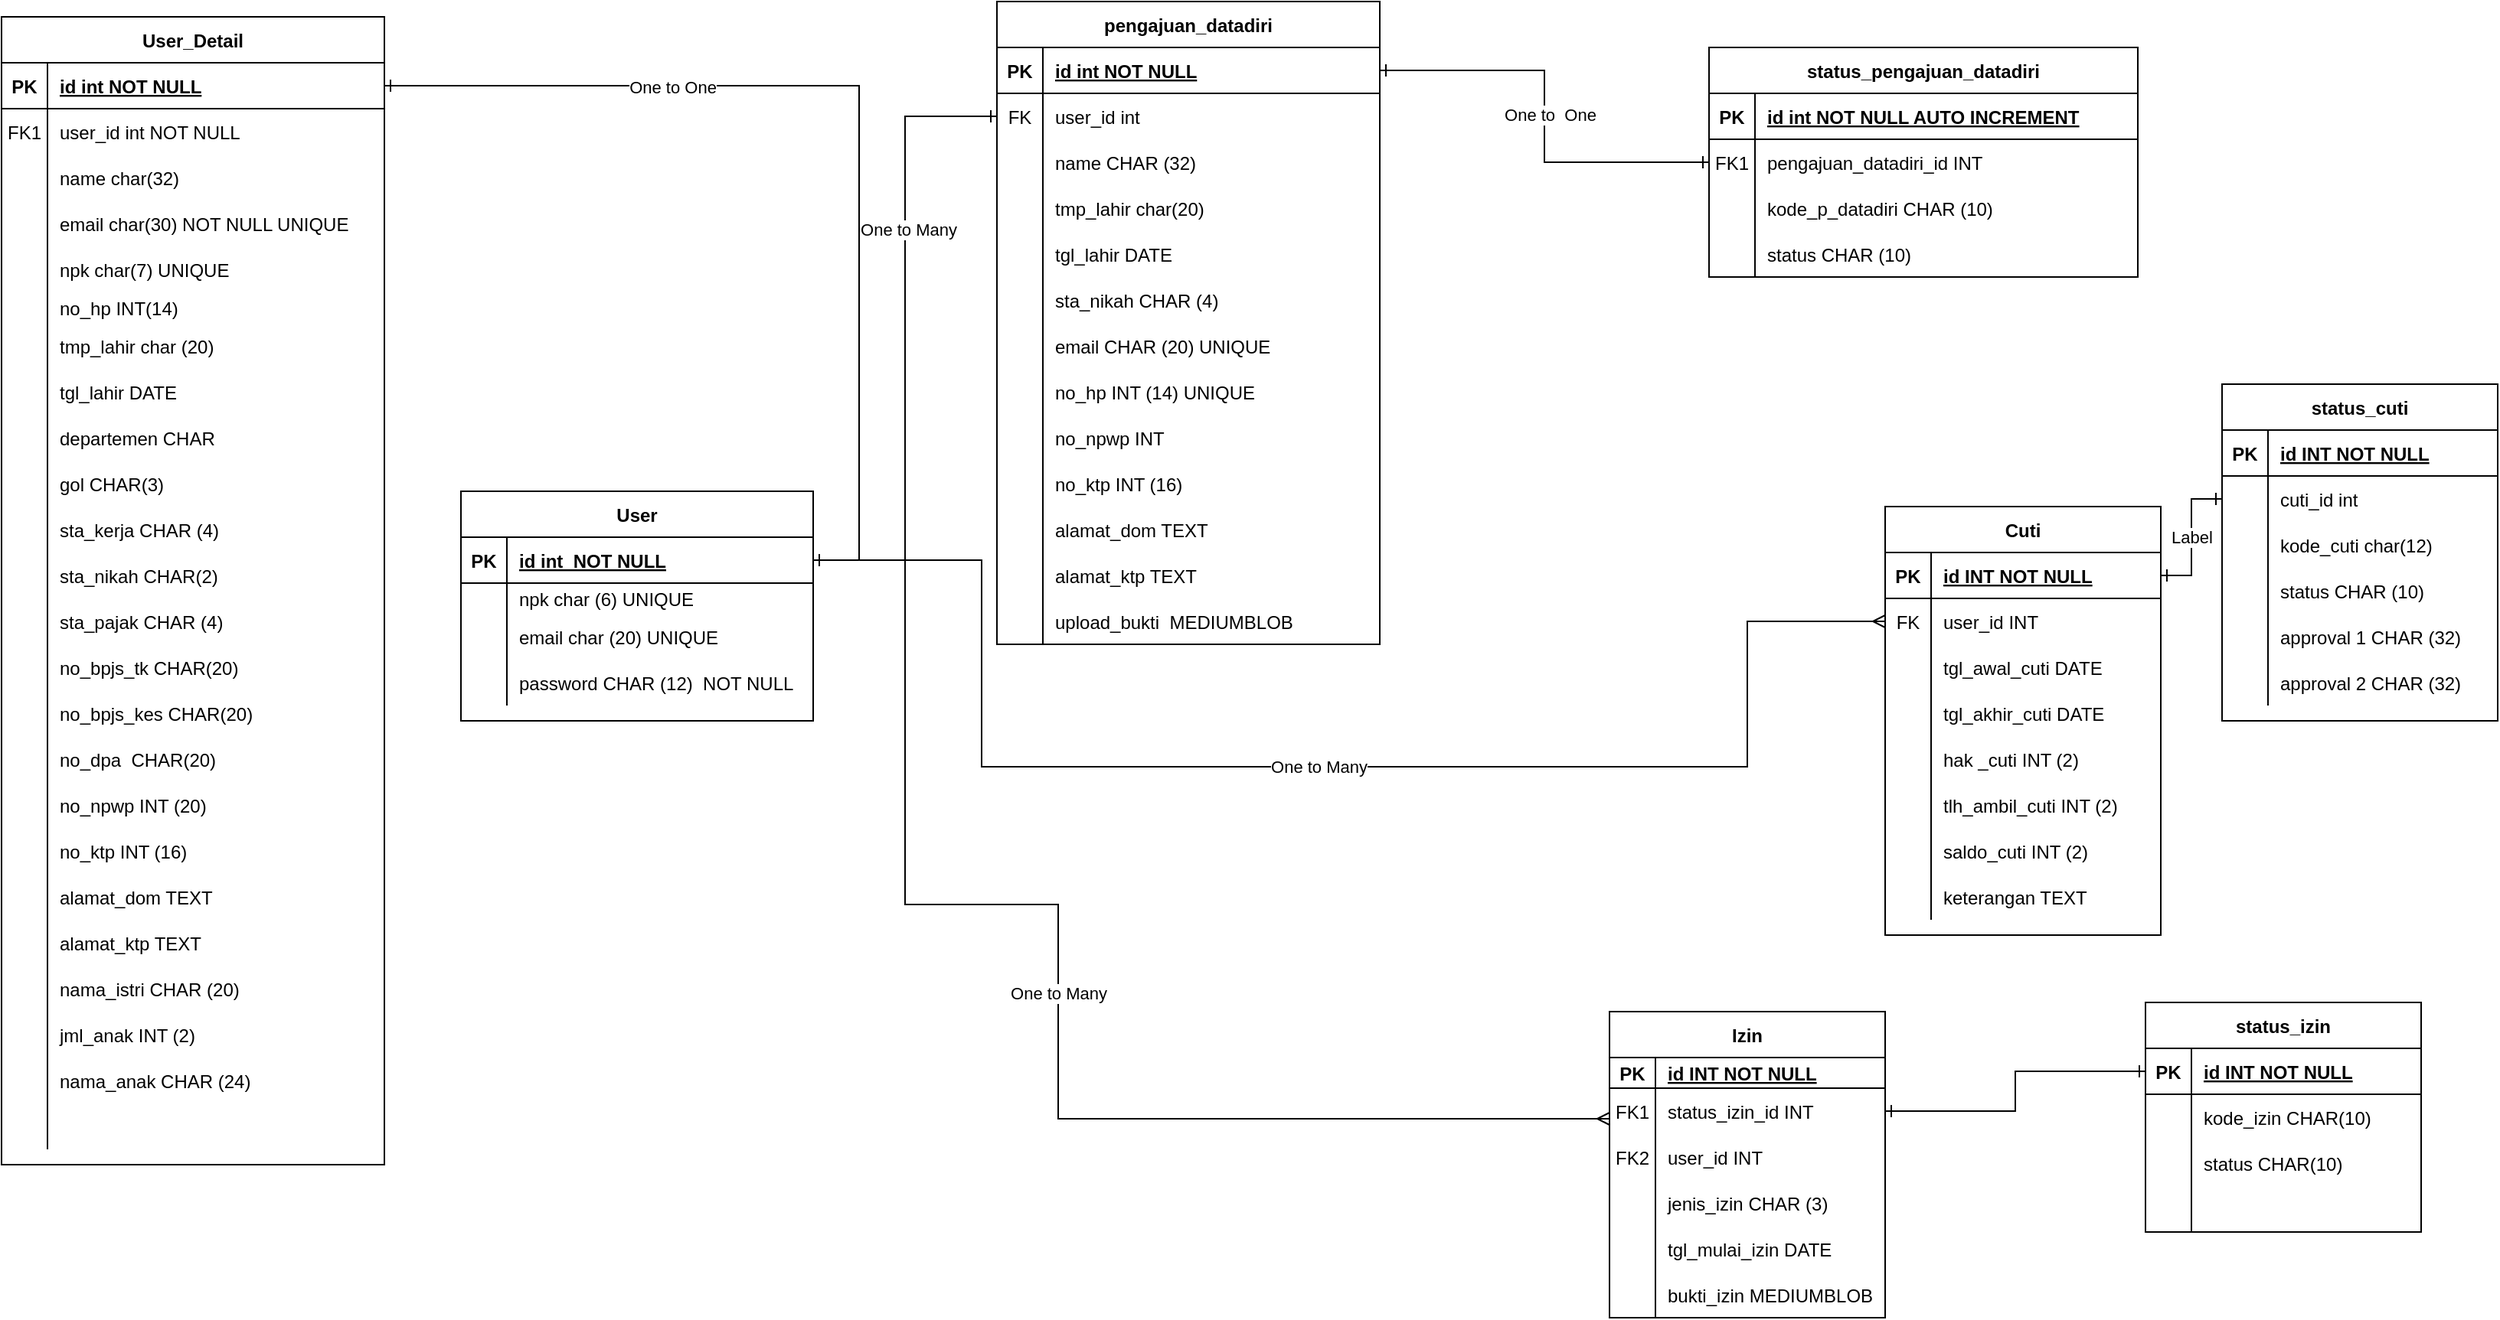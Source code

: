 <mxfile version="20.2.7" type="github" pages="4">
  <diagram id="R2lEEEUBdFMjLlhIrx00" name="ERD">
    <mxGraphModel dx="1870" dy="492" grid="1" gridSize="10" guides="1" tooltips="1" connect="1" arrows="1" fold="1" page="1" pageScale="1" pageWidth="850" pageHeight="1100" math="0" shadow="0" extFonts="Permanent Marker^https://fonts.googleapis.com/css?family=Permanent+Marker">
      <root>
        <mxCell id="0" />
        <mxCell id="1" parent="0" />
        <mxCell id="C-vyLk0tnHw3VtMMgP7b-2" value="User_Detail" style="shape=table;startSize=30;container=1;collapsible=1;childLayout=tableLayout;fixedRows=1;rowLines=0;fontStyle=1;align=center;resizeLast=1;" parent="1" vertex="1">
          <mxGeometry x="-830" y="20" width="250" height="750" as="geometry" />
        </mxCell>
        <mxCell id="C-vyLk0tnHw3VtMMgP7b-3" value="" style="shape=partialRectangle;collapsible=0;dropTarget=0;pointerEvents=0;fillColor=none;points=[[0,0.5],[1,0.5]];portConstraint=eastwest;top=0;left=0;right=0;bottom=1;" parent="C-vyLk0tnHw3VtMMgP7b-2" vertex="1">
          <mxGeometry y="30" width="250" height="30" as="geometry" />
        </mxCell>
        <mxCell id="C-vyLk0tnHw3VtMMgP7b-4" value="PK" style="shape=partialRectangle;overflow=hidden;connectable=0;fillColor=none;top=0;left=0;bottom=0;right=0;fontStyle=1;" parent="C-vyLk0tnHw3VtMMgP7b-3" vertex="1">
          <mxGeometry width="30" height="30" as="geometry">
            <mxRectangle width="30" height="30" as="alternateBounds" />
          </mxGeometry>
        </mxCell>
        <mxCell id="C-vyLk0tnHw3VtMMgP7b-5" value="id int NOT NULL " style="shape=partialRectangle;overflow=hidden;connectable=0;fillColor=none;top=0;left=0;bottom=0;right=0;align=left;spacingLeft=6;fontStyle=5;" parent="C-vyLk0tnHw3VtMMgP7b-3" vertex="1">
          <mxGeometry x="30" width="220" height="30" as="geometry">
            <mxRectangle width="220" height="30" as="alternateBounds" />
          </mxGeometry>
        </mxCell>
        <mxCell id="C-vyLk0tnHw3VtMMgP7b-6" value="" style="shape=partialRectangle;collapsible=0;dropTarget=0;pointerEvents=0;fillColor=none;points=[[0,0.5],[1,0.5]];portConstraint=eastwest;top=0;left=0;right=0;bottom=0;" parent="C-vyLk0tnHw3VtMMgP7b-2" vertex="1">
          <mxGeometry y="60" width="250" height="30" as="geometry" />
        </mxCell>
        <mxCell id="C-vyLk0tnHw3VtMMgP7b-7" value="FK1" style="shape=partialRectangle;overflow=hidden;connectable=0;fillColor=none;top=0;left=0;bottom=0;right=0;" parent="C-vyLk0tnHw3VtMMgP7b-6" vertex="1">
          <mxGeometry width="30" height="30" as="geometry">
            <mxRectangle width="30" height="30" as="alternateBounds" />
          </mxGeometry>
        </mxCell>
        <mxCell id="C-vyLk0tnHw3VtMMgP7b-8" value="user_id int NOT NULL" style="shape=partialRectangle;overflow=hidden;connectable=0;fillColor=none;top=0;left=0;bottom=0;right=0;align=left;spacingLeft=6;" parent="C-vyLk0tnHw3VtMMgP7b-6" vertex="1">
          <mxGeometry x="30" width="220" height="30" as="geometry">
            <mxRectangle width="220" height="30" as="alternateBounds" />
          </mxGeometry>
        </mxCell>
        <mxCell id="P5kKeIAxgterhFtVwkZI-61" style="shape=partialRectangle;collapsible=0;dropTarget=0;pointerEvents=0;fillColor=none;points=[[0,0.5],[1,0.5]];portConstraint=eastwest;top=0;left=0;right=0;bottom=0;" parent="C-vyLk0tnHw3VtMMgP7b-2" vertex="1">
          <mxGeometry y="90" width="250" height="30" as="geometry" />
        </mxCell>
        <mxCell id="P5kKeIAxgterhFtVwkZI-62" style="shape=partialRectangle;overflow=hidden;connectable=0;fillColor=none;top=0;left=0;bottom=0;right=0;" parent="P5kKeIAxgterhFtVwkZI-61" vertex="1">
          <mxGeometry width="30" height="30" as="geometry">
            <mxRectangle width="30" height="30" as="alternateBounds" />
          </mxGeometry>
        </mxCell>
        <mxCell id="P5kKeIAxgterhFtVwkZI-63" value="name char(32)" style="shape=partialRectangle;overflow=hidden;connectable=0;fillColor=none;top=0;left=0;bottom=0;right=0;align=left;spacingLeft=6;" parent="P5kKeIAxgterhFtVwkZI-61" vertex="1">
          <mxGeometry x="30" width="220" height="30" as="geometry">
            <mxRectangle width="220" height="30" as="alternateBounds" />
          </mxGeometry>
        </mxCell>
        <mxCell id="P5kKeIAxgterhFtVwkZI-40" style="shape=partialRectangle;collapsible=0;dropTarget=0;pointerEvents=0;fillColor=none;points=[[0,0.5],[1,0.5]];portConstraint=eastwest;top=0;left=0;right=0;bottom=0;" parent="C-vyLk0tnHw3VtMMgP7b-2" vertex="1">
          <mxGeometry y="120" width="250" height="30" as="geometry" />
        </mxCell>
        <mxCell id="P5kKeIAxgterhFtVwkZI-41" style="shape=partialRectangle;overflow=hidden;connectable=0;fillColor=none;top=0;left=0;bottom=0;right=0;" parent="P5kKeIAxgterhFtVwkZI-40" vertex="1">
          <mxGeometry width="30" height="30" as="geometry">
            <mxRectangle width="30" height="30" as="alternateBounds" />
          </mxGeometry>
        </mxCell>
        <mxCell id="P5kKeIAxgterhFtVwkZI-42" value="email char(30) NOT NULL UNIQUE" style="shape=partialRectangle;overflow=hidden;connectable=0;fillColor=none;top=0;left=0;bottom=0;right=0;align=left;spacingLeft=6;" parent="P5kKeIAxgterhFtVwkZI-40" vertex="1">
          <mxGeometry x="30" width="220" height="30" as="geometry">
            <mxRectangle width="220" height="30" as="alternateBounds" />
          </mxGeometry>
        </mxCell>
        <mxCell id="P5kKeIAxgterhFtVwkZI-79" style="shape=partialRectangle;collapsible=0;dropTarget=0;pointerEvents=0;fillColor=none;points=[[0,0.5],[1,0.5]];portConstraint=eastwest;top=0;left=0;right=0;bottom=0;" parent="C-vyLk0tnHw3VtMMgP7b-2" vertex="1">
          <mxGeometry y="150" width="250" height="30" as="geometry" />
        </mxCell>
        <mxCell id="P5kKeIAxgterhFtVwkZI-80" style="shape=partialRectangle;overflow=hidden;connectable=0;fillColor=none;top=0;left=0;bottom=0;right=0;" parent="P5kKeIAxgterhFtVwkZI-79" vertex="1">
          <mxGeometry width="30" height="30" as="geometry">
            <mxRectangle width="30" height="30" as="alternateBounds" />
          </mxGeometry>
        </mxCell>
        <mxCell id="P5kKeIAxgterhFtVwkZI-81" value="npk char(7) UNIQUE" style="shape=partialRectangle;overflow=hidden;connectable=0;fillColor=none;top=0;left=0;bottom=0;right=0;align=left;spacingLeft=6;" parent="P5kKeIAxgterhFtVwkZI-79" vertex="1">
          <mxGeometry x="30" width="220" height="30" as="geometry">
            <mxRectangle width="220" height="30" as="alternateBounds" />
          </mxGeometry>
        </mxCell>
        <mxCell id="P5kKeIAxgterhFtVwkZI-82" style="shape=partialRectangle;collapsible=0;dropTarget=0;pointerEvents=0;fillColor=none;points=[[0,0.5],[1,0.5]];portConstraint=eastwest;top=0;left=0;right=0;bottom=0;" parent="C-vyLk0tnHw3VtMMgP7b-2" vertex="1">
          <mxGeometry y="180" width="250" height="20" as="geometry" />
        </mxCell>
        <mxCell id="P5kKeIAxgterhFtVwkZI-83" style="shape=partialRectangle;overflow=hidden;connectable=0;fillColor=none;top=0;left=0;bottom=0;right=0;" parent="P5kKeIAxgterhFtVwkZI-82" vertex="1">
          <mxGeometry width="30" height="20" as="geometry">
            <mxRectangle width="30" height="20" as="alternateBounds" />
          </mxGeometry>
        </mxCell>
        <mxCell id="P5kKeIAxgterhFtVwkZI-84" value="no_hp INT(14)" style="shape=partialRectangle;overflow=hidden;connectable=0;fillColor=none;top=0;left=0;bottom=0;right=0;align=left;spacingLeft=6;" parent="P5kKeIAxgterhFtVwkZI-82" vertex="1">
          <mxGeometry x="30" width="220" height="20" as="geometry">
            <mxRectangle width="220" height="20" as="alternateBounds" />
          </mxGeometry>
        </mxCell>
        <mxCell id="P5kKeIAxgterhFtVwkZI-43" style="shape=partialRectangle;collapsible=0;dropTarget=0;pointerEvents=0;fillColor=none;points=[[0,0.5],[1,0.5]];portConstraint=eastwest;top=0;left=0;right=0;bottom=0;" parent="C-vyLk0tnHw3VtMMgP7b-2" vertex="1">
          <mxGeometry y="200" width="250" height="30" as="geometry" />
        </mxCell>
        <mxCell id="P5kKeIAxgterhFtVwkZI-44" style="shape=partialRectangle;overflow=hidden;connectable=0;fillColor=none;top=0;left=0;bottom=0;right=0;" parent="P5kKeIAxgterhFtVwkZI-43" vertex="1">
          <mxGeometry width="30" height="30" as="geometry">
            <mxRectangle width="30" height="30" as="alternateBounds" />
          </mxGeometry>
        </mxCell>
        <mxCell id="P5kKeIAxgterhFtVwkZI-45" value="tmp_lahir char (20) " style="shape=partialRectangle;overflow=hidden;connectable=0;fillColor=none;top=0;left=0;bottom=0;right=0;align=left;spacingLeft=6;" parent="P5kKeIAxgterhFtVwkZI-43" vertex="1">
          <mxGeometry x="30" width="220" height="30" as="geometry">
            <mxRectangle width="220" height="30" as="alternateBounds" />
          </mxGeometry>
        </mxCell>
        <mxCell id="P5kKeIAxgterhFtVwkZI-57" style="shape=partialRectangle;collapsible=0;dropTarget=0;pointerEvents=0;fillColor=none;points=[[0,0.5],[1,0.5]];portConstraint=eastwest;top=0;left=0;right=0;bottom=0;" parent="C-vyLk0tnHw3VtMMgP7b-2" vertex="1">
          <mxGeometry y="230" width="250" height="30" as="geometry" />
        </mxCell>
        <mxCell id="P5kKeIAxgterhFtVwkZI-58" style="shape=partialRectangle;overflow=hidden;connectable=0;fillColor=none;top=0;left=0;bottom=0;right=0;" parent="P5kKeIAxgterhFtVwkZI-57" vertex="1">
          <mxGeometry width="30" height="30" as="geometry">
            <mxRectangle width="30" height="30" as="alternateBounds" />
          </mxGeometry>
        </mxCell>
        <mxCell id="P5kKeIAxgterhFtVwkZI-59" value="tgl_lahir DATE" style="shape=partialRectangle;overflow=hidden;connectable=0;fillColor=none;top=0;left=0;bottom=0;right=0;align=left;spacingLeft=6;" parent="P5kKeIAxgterhFtVwkZI-57" vertex="1">
          <mxGeometry x="30" width="220" height="30" as="geometry">
            <mxRectangle width="220" height="30" as="alternateBounds" />
          </mxGeometry>
        </mxCell>
        <mxCell id="C-vyLk0tnHw3VtMMgP7b-9" value="" style="shape=partialRectangle;collapsible=0;dropTarget=0;pointerEvents=0;fillColor=none;points=[[0,0.5],[1,0.5]];portConstraint=eastwest;top=0;left=0;right=0;bottom=0;" parent="C-vyLk0tnHw3VtMMgP7b-2" vertex="1">
          <mxGeometry y="260" width="250" height="30" as="geometry" />
        </mxCell>
        <mxCell id="C-vyLk0tnHw3VtMMgP7b-10" value="" style="shape=partialRectangle;overflow=hidden;connectable=0;fillColor=none;top=0;left=0;bottom=0;right=0;" parent="C-vyLk0tnHw3VtMMgP7b-9" vertex="1">
          <mxGeometry width="30" height="30" as="geometry">
            <mxRectangle width="30" height="30" as="alternateBounds" />
          </mxGeometry>
        </mxCell>
        <mxCell id="C-vyLk0tnHw3VtMMgP7b-11" value="departemen CHAR" style="shape=partialRectangle;overflow=hidden;connectable=0;fillColor=none;top=0;left=0;bottom=0;right=0;align=left;spacingLeft=6;" parent="C-vyLk0tnHw3VtMMgP7b-9" vertex="1">
          <mxGeometry x="30" width="220" height="30" as="geometry">
            <mxRectangle width="220" height="30" as="alternateBounds" />
          </mxGeometry>
        </mxCell>
        <mxCell id="P5kKeIAxgterhFtVwkZI-64" style="shape=partialRectangle;collapsible=0;dropTarget=0;pointerEvents=0;fillColor=none;points=[[0,0.5],[1,0.5]];portConstraint=eastwest;top=0;left=0;right=0;bottom=0;" parent="C-vyLk0tnHw3VtMMgP7b-2" vertex="1">
          <mxGeometry y="290" width="250" height="30" as="geometry" />
        </mxCell>
        <mxCell id="P5kKeIAxgterhFtVwkZI-65" style="shape=partialRectangle;overflow=hidden;connectable=0;fillColor=none;top=0;left=0;bottom=0;right=0;" parent="P5kKeIAxgterhFtVwkZI-64" vertex="1">
          <mxGeometry width="30" height="30" as="geometry">
            <mxRectangle width="30" height="30" as="alternateBounds" />
          </mxGeometry>
        </mxCell>
        <mxCell id="P5kKeIAxgterhFtVwkZI-66" value="gol CHAR(3)" style="shape=partialRectangle;overflow=hidden;connectable=0;fillColor=none;top=0;left=0;bottom=0;right=0;align=left;spacingLeft=6;" parent="P5kKeIAxgterhFtVwkZI-64" vertex="1">
          <mxGeometry x="30" width="220" height="30" as="geometry">
            <mxRectangle width="220" height="30" as="alternateBounds" />
          </mxGeometry>
        </mxCell>
        <mxCell id="P5kKeIAxgterhFtVwkZI-67" style="shape=partialRectangle;collapsible=0;dropTarget=0;pointerEvents=0;fillColor=none;points=[[0,0.5],[1,0.5]];portConstraint=eastwest;top=0;left=0;right=0;bottom=0;" parent="C-vyLk0tnHw3VtMMgP7b-2" vertex="1">
          <mxGeometry y="320" width="250" height="30" as="geometry" />
        </mxCell>
        <mxCell id="P5kKeIAxgterhFtVwkZI-68" style="shape=partialRectangle;overflow=hidden;connectable=0;fillColor=none;top=0;left=0;bottom=0;right=0;" parent="P5kKeIAxgterhFtVwkZI-67" vertex="1">
          <mxGeometry width="30" height="30" as="geometry">
            <mxRectangle width="30" height="30" as="alternateBounds" />
          </mxGeometry>
        </mxCell>
        <mxCell id="P5kKeIAxgterhFtVwkZI-69" value="sta_kerja CHAR (4)" style="shape=partialRectangle;overflow=hidden;connectable=0;fillColor=none;top=0;left=0;bottom=0;right=0;align=left;spacingLeft=6;" parent="P5kKeIAxgterhFtVwkZI-67" vertex="1">
          <mxGeometry x="30" width="220" height="30" as="geometry">
            <mxRectangle width="220" height="30" as="alternateBounds" />
          </mxGeometry>
        </mxCell>
        <mxCell id="P5kKeIAxgterhFtVwkZI-70" style="shape=partialRectangle;collapsible=0;dropTarget=0;pointerEvents=0;fillColor=none;points=[[0,0.5],[1,0.5]];portConstraint=eastwest;top=0;left=0;right=0;bottom=0;" parent="C-vyLk0tnHw3VtMMgP7b-2" vertex="1">
          <mxGeometry y="350" width="250" height="30" as="geometry" />
        </mxCell>
        <mxCell id="P5kKeIAxgterhFtVwkZI-71" style="shape=partialRectangle;overflow=hidden;connectable=0;fillColor=none;top=0;left=0;bottom=0;right=0;" parent="P5kKeIAxgterhFtVwkZI-70" vertex="1">
          <mxGeometry width="30" height="30" as="geometry">
            <mxRectangle width="30" height="30" as="alternateBounds" />
          </mxGeometry>
        </mxCell>
        <mxCell id="P5kKeIAxgterhFtVwkZI-72" value="sta_nikah CHAR(2)" style="shape=partialRectangle;overflow=hidden;connectable=0;fillColor=none;top=0;left=0;bottom=0;right=0;align=left;spacingLeft=6;" parent="P5kKeIAxgterhFtVwkZI-70" vertex="1">
          <mxGeometry x="30" width="220" height="30" as="geometry">
            <mxRectangle width="220" height="30" as="alternateBounds" />
          </mxGeometry>
        </mxCell>
        <mxCell id="P5kKeIAxgterhFtVwkZI-73" style="shape=partialRectangle;collapsible=0;dropTarget=0;pointerEvents=0;fillColor=none;points=[[0,0.5],[1,0.5]];portConstraint=eastwest;top=0;left=0;right=0;bottom=0;" parent="C-vyLk0tnHw3VtMMgP7b-2" vertex="1">
          <mxGeometry y="380" width="250" height="30" as="geometry" />
        </mxCell>
        <mxCell id="P5kKeIAxgterhFtVwkZI-74" style="shape=partialRectangle;overflow=hidden;connectable=0;fillColor=none;top=0;left=0;bottom=0;right=0;" parent="P5kKeIAxgterhFtVwkZI-73" vertex="1">
          <mxGeometry width="30" height="30" as="geometry">
            <mxRectangle width="30" height="30" as="alternateBounds" />
          </mxGeometry>
        </mxCell>
        <mxCell id="P5kKeIAxgterhFtVwkZI-75" value="sta_pajak CHAR (4)" style="shape=partialRectangle;overflow=hidden;connectable=0;fillColor=none;top=0;left=0;bottom=0;right=0;align=left;spacingLeft=6;" parent="P5kKeIAxgterhFtVwkZI-73" vertex="1">
          <mxGeometry x="30" width="220" height="30" as="geometry">
            <mxRectangle width="220" height="30" as="alternateBounds" />
          </mxGeometry>
        </mxCell>
        <mxCell id="P5kKeIAxgterhFtVwkZI-85" style="shape=partialRectangle;collapsible=0;dropTarget=0;pointerEvents=0;fillColor=none;points=[[0,0.5],[1,0.5]];portConstraint=eastwest;top=0;left=0;right=0;bottom=0;" parent="C-vyLk0tnHw3VtMMgP7b-2" vertex="1">
          <mxGeometry y="410" width="250" height="30" as="geometry" />
        </mxCell>
        <mxCell id="P5kKeIAxgterhFtVwkZI-86" style="shape=partialRectangle;overflow=hidden;connectable=0;fillColor=none;top=0;left=0;bottom=0;right=0;" parent="P5kKeIAxgterhFtVwkZI-85" vertex="1">
          <mxGeometry width="30" height="30" as="geometry">
            <mxRectangle width="30" height="30" as="alternateBounds" />
          </mxGeometry>
        </mxCell>
        <mxCell id="P5kKeIAxgterhFtVwkZI-87" value="no_bpjs_tk CHAR(20)" style="shape=partialRectangle;overflow=hidden;connectable=0;fillColor=none;top=0;left=0;bottom=0;right=0;align=left;spacingLeft=6;" parent="P5kKeIAxgterhFtVwkZI-85" vertex="1">
          <mxGeometry x="30" width="220" height="30" as="geometry">
            <mxRectangle width="220" height="30" as="alternateBounds" />
          </mxGeometry>
        </mxCell>
        <mxCell id="P5kKeIAxgterhFtVwkZI-76" style="shape=partialRectangle;collapsible=0;dropTarget=0;pointerEvents=0;fillColor=none;points=[[0,0.5],[1,0.5]];portConstraint=eastwest;top=0;left=0;right=0;bottom=0;" parent="C-vyLk0tnHw3VtMMgP7b-2" vertex="1">
          <mxGeometry y="440" width="250" height="30" as="geometry" />
        </mxCell>
        <mxCell id="P5kKeIAxgterhFtVwkZI-77" style="shape=partialRectangle;overflow=hidden;connectable=0;fillColor=none;top=0;left=0;bottom=0;right=0;" parent="P5kKeIAxgterhFtVwkZI-76" vertex="1">
          <mxGeometry width="30" height="30" as="geometry">
            <mxRectangle width="30" height="30" as="alternateBounds" />
          </mxGeometry>
        </mxCell>
        <mxCell id="P5kKeIAxgterhFtVwkZI-78" value="no_bpjs_kes CHAR(20)" style="shape=partialRectangle;overflow=hidden;connectable=0;fillColor=none;top=0;left=0;bottom=0;right=0;align=left;spacingLeft=6;" parent="P5kKeIAxgterhFtVwkZI-76" vertex="1">
          <mxGeometry x="30" width="220" height="30" as="geometry">
            <mxRectangle width="220" height="30" as="alternateBounds" />
          </mxGeometry>
        </mxCell>
        <mxCell id="P5kKeIAxgterhFtVwkZI-88" style="shape=partialRectangle;collapsible=0;dropTarget=0;pointerEvents=0;fillColor=none;points=[[0,0.5],[1,0.5]];portConstraint=eastwest;top=0;left=0;right=0;bottom=0;" parent="C-vyLk0tnHw3VtMMgP7b-2" vertex="1">
          <mxGeometry y="470" width="250" height="30" as="geometry" />
        </mxCell>
        <mxCell id="P5kKeIAxgterhFtVwkZI-89" style="shape=partialRectangle;overflow=hidden;connectable=0;fillColor=none;top=0;left=0;bottom=0;right=0;" parent="P5kKeIAxgterhFtVwkZI-88" vertex="1">
          <mxGeometry width="30" height="30" as="geometry">
            <mxRectangle width="30" height="30" as="alternateBounds" />
          </mxGeometry>
        </mxCell>
        <mxCell id="P5kKeIAxgterhFtVwkZI-90" value="no_dpa  CHAR(20)" style="shape=partialRectangle;overflow=hidden;connectable=0;fillColor=none;top=0;left=0;bottom=0;right=0;align=left;spacingLeft=6;" parent="P5kKeIAxgterhFtVwkZI-88" vertex="1">
          <mxGeometry x="30" width="220" height="30" as="geometry">
            <mxRectangle width="220" height="30" as="alternateBounds" />
          </mxGeometry>
        </mxCell>
        <mxCell id="P5kKeIAxgterhFtVwkZI-91" style="shape=partialRectangle;collapsible=0;dropTarget=0;pointerEvents=0;fillColor=none;points=[[0,0.5],[1,0.5]];portConstraint=eastwest;top=0;left=0;right=0;bottom=0;" parent="C-vyLk0tnHw3VtMMgP7b-2" vertex="1">
          <mxGeometry y="500" width="250" height="30" as="geometry" />
        </mxCell>
        <mxCell id="P5kKeIAxgterhFtVwkZI-92" style="shape=partialRectangle;overflow=hidden;connectable=0;fillColor=none;top=0;left=0;bottom=0;right=0;" parent="P5kKeIAxgterhFtVwkZI-91" vertex="1">
          <mxGeometry width="30" height="30" as="geometry">
            <mxRectangle width="30" height="30" as="alternateBounds" />
          </mxGeometry>
        </mxCell>
        <mxCell id="P5kKeIAxgterhFtVwkZI-93" value="no_npwp INT (20)" style="shape=partialRectangle;overflow=hidden;connectable=0;fillColor=none;top=0;left=0;bottom=0;right=0;align=left;spacingLeft=6;" parent="P5kKeIAxgterhFtVwkZI-91" vertex="1">
          <mxGeometry x="30" width="220" height="30" as="geometry">
            <mxRectangle width="220" height="30" as="alternateBounds" />
          </mxGeometry>
        </mxCell>
        <mxCell id="P5kKeIAxgterhFtVwkZI-94" style="shape=partialRectangle;collapsible=0;dropTarget=0;pointerEvents=0;fillColor=none;points=[[0,0.5],[1,0.5]];portConstraint=eastwest;top=0;left=0;right=0;bottom=0;" parent="C-vyLk0tnHw3VtMMgP7b-2" vertex="1">
          <mxGeometry y="530" width="250" height="30" as="geometry" />
        </mxCell>
        <mxCell id="P5kKeIAxgterhFtVwkZI-95" style="shape=partialRectangle;overflow=hidden;connectable=0;fillColor=none;top=0;left=0;bottom=0;right=0;" parent="P5kKeIAxgterhFtVwkZI-94" vertex="1">
          <mxGeometry width="30" height="30" as="geometry">
            <mxRectangle width="30" height="30" as="alternateBounds" />
          </mxGeometry>
        </mxCell>
        <mxCell id="P5kKeIAxgterhFtVwkZI-96" value="no_ktp INT (16)" style="shape=partialRectangle;overflow=hidden;connectable=0;fillColor=none;top=0;left=0;bottom=0;right=0;align=left;spacingLeft=6;" parent="P5kKeIAxgterhFtVwkZI-94" vertex="1">
          <mxGeometry x="30" width="220" height="30" as="geometry">
            <mxRectangle width="220" height="30" as="alternateBounds" />
          </mxGeometry>
        </mxCell>
        <mxCell id="P5kKeIAxgterhFtVwkZI-97" style="shape=partialRectangle;collapsible=0;dropTarget=0;pointerEvents=0;fillColor=none;points=[[0,0.5],[1,0.5]];portConstraint=eastwest;top=0;left=0;right=0;bottom=0;" parent="C-vyLk0tnHw3VtMMgP7b-2" vertex="1">
          <mxGeometry y="560" width="250" height="30" as="geometry" />
        </mxCell>
        <mxCell id="P5kKeIAxgterhFtVwkZI-98" style="shape=partialRectangle;overflow=hidden;connectable=0;fillColor=none;top=0;left=0;bottom=0;right=0;" parent="P5kKeIAxgterhFtVwkZI-97" vertex="1">
          <mxGeometry width="30" height="30" as="geometry">
            <mxRectangle width="30" height="30" as="alternateBounds" />
          </mxGeometry>
        </mxCell>
        <mxCell id="P5kKeIAxgterhFtVwkZI-99" value="alamat_dom TEXT" style="shape=partialRectangle;overflow=hidden;connectable=0;fillColor=none;top=0;left=0;bottom=0;right=0;align=left;spacingLeft=6;" parent="P5kKeIAxgterhFtVwkZI-97" vertex="1">
          <mxGeometry x="30" width="220" height="30" as="geometry">
            <mxRectangle width="220" height="30" as="alternateBounds" />
          </mxGeometry>
        </mxCell>
        <mxCell id="P5kKeIAxgterhFtVwkZI-100" style="shape=partialRectangle;collapsible=0;dropTarget=0;pointerEvents=0;fillColor=none;points=[[0,0.5],[1,0.5]];portConstraint=eastwest;top=0;left=0;right=0;bottom=0;" parent="C-vyLk0tnHw3VtMMgP7b-2" vertex="1">
          <mxGeometry y="590" width="250" height="30" as="geometry" />
        </mxCell>
        <mxCell id="P5kKeIAxgterhFtVwkZI-101" style="shape=partialRectangle;overflow=hidden;connectable=0;fillColor=none;top=0;left=0;bottom=0;right=0;" parent="P5kKeIAxgterhFtVwkZI-100" vertex="1">
          <mxGeometry width="30" height="30" as="geometry">
            <mxRectangle width="30" height="30" as="alternateBounds" />
          </mxGeometry>
        </mxCell>
        <mxCell id="P5kKeIAxgterhFtVwkZI-102" value="alamat_ktp TEXT" style="shape=partialRectangle;overflow=hidden;connectable=0;fillColor=none;top=0;left=0;bottom=0;right=0;align=left;spacingLeft=6;" parent="P5kKeIAxgterhFtVwkZI-100" vertex="1">
          <mxGeometry x="30" width="220" height="30" as="geometry">
            <mxRectangle width="220" height="30" as="alternateBounds" />
          </mxGeometry>
        </mxCell>
        <mxCell id="P5kKeIAxgterhFtVwkZI-103" style="shape=partialRectangle;collapsible=0;dropTarget=0;pointerEvents=0;fillColor=none;points=[[0,0.5],[1,0.5]];portConstraint=eastwest;top=0;left=0;right=0;bottom=0;" parent="C-vyLk0tnHw3VtMMgP7b-2" vertex="1">
          <mxGeometry y="620" width="250" height="30" as="geometry" />
        </mxCell>
        <mxCell id="P5kKeIAxgterhFtVwkZI-104" style="shape=partialRectangle;overflow=hidden;connectable=0;fillColor=none;top=0;left=0;bottom=0;right=0;" parent="P5kKeIAxgterhFtVwkZI-103" vertex="1">
          <mxGeometry width="30" height="30" as="geometry">
            <mxRectangle width="30" height="30" as="alternateBounds" />
          </mxGeometry>
        </mxCell>
        <mxCell id="P5kKeIAxgterhFtVwkZI-105" value="nama_istri CHAR (20)" style="shape=partialRectangle;overflow=hidden;connectable=0;fillColor=none;top=0;left=0;bottom=0;right=0;align=left;spacingLeft=6;" parent="P5kKeIAxgterhFtVwkZI-103" vertex="1">
          <mxGeometry x="30" width="220" height="30" as="geometry">
            <mxRectangle width="220" height="30" as="alternateBounds" />
          </mxGeometry>
        </mxCell>
        <mxCell id="P5kKeIAxgterhFtVwkZI-106" style="shape=partialRectangle;collapsible=0;dropTarget=0;pointerEvents=0;fillColor=none;points=[[0,0.5],[1,0.5]];portConstraint=eastwest;top=0;left=0;right=0;bottom=0;" parent="C-vyLk0tnHw3VtMMgP7b-2" vertex="1">
          <mxGeometry y="650" width="250" height="30" as="geometry" />
        </mxCell>
        <mxCell id="P5kKeIAxgterhFtVwkZI-107" style="shape=partialRectangle;overflow=hidden;connectable=0;fillColor=none;top=0;left=0;bottom=0;right=0;" parent="P5kKeIAxgterhFtVwkZI-106" vertex="1">
          <mxGeometry width="30" height="30" as="geometry">
            <mxRectangle width="30" height="30" as="alternateBounds" />
          </mxGeometry>
        </mxCell>
        <mxCell id="P5kKeIAxgterhFtVwkZI-108" value="jml_anak INT (2)" style="shape=partialRectangle;overflow=hidden;connectable=0;fillColor=none;top=0;left=0;bottom=0;right=0;align=left;spacingLeft=6;" parent="P5kKeIAxgterhFtVwkZI-106" vertex="1">
          <mxGeometry x="30" width="220" height="30" as="geometry">
            <mxRectangle width="220" height="30" as="alternateBounds" />
          </mxGeometry>
        </mxCell>
        <mxCell id="P5kKeIAxgterhFtVwkZI-109" style="shape=partialRectangle;collapsible=0;dropTarget=0;pointerEvents=0;fillColor=none;points=[[0,0.5],[1,0.5]];portConstraint=eastwest;top=0;left=0;right=0;bottom=0;" parent="C-vyLk0tnHw3VtMMgP7b-2" vertex="1">
          <mxGeometry y="680" width="250" height="30" as="geometry" />
        </mxCell>
        <mxCell id="P5kKeIAxgterhFtVwkZI-110" style="shape=partialRectangle;overflow=hidden;connectable=0;fillColor=none;top=0;left=0;bottom=0;right=0;" parent="P5kKeIAxgterhFtVwkZI-109" vertex="1">
          <mxGeometry width="30" height="30" as="geometry">
            <mxRectangle width="30" height="30" as="alternateBounds" />
          </mxGeometry>
        </mxCell>
        <mxCell id="P5kKeIAxgterhFtVwkZI-111" value="nama_anak CHAR (24)" style="shape=partialRectangle;overflow=hidden;connectable=0;fillColor=none;top=0;left=0;bottom=0;right=0;align=left;spacingLeft=6;" parent="P5kKeIAxgterhFtVwkZI-109" vertex="1">
          <mxGeometry x="30" width="220" height="30" as="geometry">
            <mxRectangle width="220" height="30" as="alternateBounds" />
          </mxGeometry>
        </mxCell>
        <mxCell id="P5kKeIAxgterhFtVwkZI-112" style="shape=partialRectangle;collapsible=0;dropTarget=0;pointerEvents=0;fillColor=none;points=[[0,0.5],[1,0.5]];portConstraint=eastwest;top=0;left=0;right=0;bottom=0;" parent="C-vyLk0tnHw3VtMMgP7b-2" vertex="1">
          <mxGeometry y="710" width="250" height="30" as="geometry" />
        </mxCell>
        <mxCell id="P5kKeIAxgterhFtVwkZI-113" style="shape=partialRectangle;overflow=hidden;connectable=0;fillColor=none;top=0;left=0;bottom=0;right=0;" parent="P5kKeIAxgterhFtVwkZI-112" vertex="1">
          <mxGeometry width="30" height="30" as="geometry">
            <mxRectangle width="30" height="30" as="alternateBounds" />
          </mxGeometry>
        </mxCell>
        <mxCell id="P5kKeIAxgterhFtVwkZI-114" value="" style="shape=partialRectangle;overflow=hidden;connectable=0;fillColor=none;top=0;left=0;bottom=0;right=0;align=left;spacingLeft=6;" parent="P5kKeIAxgterhFtVwkZI-112" vertex="1">
          <mxGeometry x="30" width="220" height="30" as="geometry">
            <mxRectangle width="220" height="30" as="alternateBounds" />
          </mxGeometry>
        </mxCell>
        <mxCell id="C-vyLk0tnHw3VtMMgP7b-13" value="pengajuan_datadiri" style="shape=table;startSize=30;container=1;collapsible=1;childLayout=tableLayout;fixedRows=1;rowLines=0;fontStyle=1;align=center;resizeLast=1;" parent="1" vertex="1">
          <mxGeometry x="-180" y="10" width="250" height="420" as="geometry" />
        </mxCell>
        <mxCell id="C-vyLk0tnHw3VtMMgP7b-14" value="" style="shape=partialRectangle;collapsible=0;dropTarget=0;pointerEvents=0;fillColor=none;points=[[0,0.5],[1,0.5]];portConstraint=eastwest;top=0;left=0;right=0;bottom=1;" parent="C-vyLk0tnHw3VtMMgP7b-13" vertex="1">
          <mxGeometry y="30" width="250" height="30" as="geometry" />
        </mxCell>
        <mxCell id="C-vyLk0tnHw3VtMMgP7b-15" value="PK" style="shape=partialRectangle;overflow=hidden;connectable=0;fillColor=none;top=0;left=0;bottom=0;right=0;fontStyle=1;" parent="C-vyLk0tnHw3VtMMgP7b-14" vertex="1">
          <mxGeometry width="30" height="30" as="geometry">
            <mxRectangle width="30" height="30" as="alternateBounds" />
          </mxGeometry>
        </mxCell>
        <mxCell id="C-vyLk0tnHw3VtMMgP7b-16" value="id int NOT NULL " style="shape=partialRectangle;overflow=hidden;connectable=0;fillColor=none;top=0;left=0;bottom=0;right=0;align=left;spacingLeft=6;fontStyle=5;" parent="C-vyLk0tnHw3VtMMgP7b-14" vertex="1">
          <mxGeometry x="30" width="220" height="30" as="geometry">
            <mxRectangle width="220" height="30" as="alternateBounds" />
          </mxGeometry>
        </mxCell>
        <mxCell id="P5kKeIAxgterhFtVwkZI-179" style="shape=partialRectangle;collapsible=0;dropTarget=0;pointerEvents=0;fillColor=none;points=[[0,0.5],[1,0.5]];portConstraint=eastwest;top=0;left=0;right=0;bottom=0;" parent="C-vyLk0tnHw3VtMMgP7b-13" vertex="1">
          <mxGeometry y="60" width="250" height="30" as="geometry" />
        </mxCell>
        <mxCell id="P5kKeIAxgterhFtVwkZI-180" value="FK" style="shape=partialRectangle;overflow=hidden;connectable=0;fillColor=none;top=0;left=0;bottom=0;right=0;" parent="P5kKeIAxgterhFtVwkZI-179" vertex="1">
          <mxGeometry width="30" height="30" as="geometry">
            <mxRectangle width="30" height="30" as="alternateBounds" />
          </mxGeometry>
        </mxCell>
        <mxCell id="P5kKeIAxgterhFtVwkZI-181" value="user_id int" style="shape=partialRectangle;overflow=hidden;connectable=0;fillColor=none;top=0;left=0;bottom=0;right=0;align=left;spacingLeft=6;" parent="P5kKeIAxgterhFtVwkZI-179" vertex="1">
          <mxGeometry x="30" width="220" height="30" as="geometry">
            <mxRectangle width="220" height="30" as="alternateBounds" />
          </mxGeometry>
        </mxCell>
        <mxCell id="C-vyLk0tnHw3VtMMgP7b-17" value="" style="shape=partialRectangle;collapsible=0;dropTarget=0;pointerEvents=0;fillColor=none;points=[[0,0.5],[1,0.5]];portConstraint=eastwest;top=0;left=0;right=0;bottom=0;" parent="C-vyLk0tnHw3VtMMgP7b-13" vertex="1">
          <mxGeometry y="90" width="250" height="30" as="geometry" />
        </mxCell>
        <mxCell id="C-vyLk0tnHw3VtMMgP7b-18" value="" style="shape=partialRectangle;overflow=hidden;connectable=0;fillColor=none;top=0;left=0;bottom=0;right=0;" parent="C-vyLk0tnHw3VtMMgP7b-17" vertex="1">
          <mxGeometry width="30" height="30" as="geometry">
            <mxRectangle width="30" height="30" as="alternateBounds" />
          </mxGeometry>
        </mxCell>
        <mxCell id="C-vyLk0tnHw3VtMMgP7b-19" value="name CHAR (32)" style="shape=partialRectangle;overflow=hidden;connectable=0;fillColor=none;top=0;left=0;bottom=0;right=0;align=left;spacingLeft=6;" parent="C-vyLk0tnHw3VtMMgP7b-17" vertex="1">
          <mxGeometry x="30" width="220" height="30" as="geometry">
            <mxRectangle width="220" height="30" as="alternateBounds" />
          </mxGeometry>
        </mxCell>
        <mxCell id="C-vyLk0tnHw3VtMMgP7b-20" value="" style="shape=partialRectangle;collapsible=0;dropTarget=0;pointerEvents=0;fillColor=none;points=[[0,0.5],[1,0.5]];portConstraint=eastwest;top=0;left=0;right=0;bottom=0;" parent="C-vyLk0tnHw3VtMMgP7b-13" vertex="1">
          <mxGeometry y="120" width="250" height="30" as="geometry" />
        </mxCell>
        <mxCell id="C-vyLk0tnHw3VtMMgP7b-21" value="" style="shape=partialRectangle;overflow=hidden;connectable=0;fillColor=none;top=0;left=0;bottom=0;right=0;" parent="C-vyLk0tnHw3VtMMgP7b-20" vertex="1">
          <mxGeometry width="30" height="30" as="geometry">
            <mxRectangle width="30" height="30" as="alternateBounds" />
          </mxGeometry>
        </mxCell>
        <mxCell id="C-vyLk0tnHw3VtMMgP7b-22" value="tmp_lahir char(20)" style="shape=partialRectangle;overflow=hidden;connectable=0;fillColor=none;top=0;left=0;bottom=0;right=0;align=left;spacingLeft=6;" parent="C-vyLk0tnHw3VtMMgP7b-20" vertex="1">
          <mxGeometry x="30" width="220" height="30" as="geometry">
            <mxRectangle width="220" height="30" as="alternateBounds" />
          </mxGeometry>
        </mxCell>
        <mxCell id="P5kKeIAxgterhFtVwkZI-154" style="shape=partialRectangle;collapsible=0;dropTarget=0;pointerEvents=0;fillColor=none;points=[[0,0.5],[1,0.5]];portConstraint=eastwest;top=0;left=0;right=0;bottom=0;" parent="C-vyLk0tnHw3VtMMgP7b-13" vertex="1">
          <mxGeometry y="150" width="250" height="30" as="geometry" />
        </mxCell>
        <mxCell id="P5kKeIAxgterhFtVwkZI-155" style="shape=partialRectangle;overflow=hidden;connectable=0;fillColor=none;top=0;left=0;bottom=0;right=0;" parent="P5kKeIAxgterhFtVwkZI-154" vertex="1">
          <mxGeometry width="30" height="30" as="geometry">
            <mxRectangle width="30" height="30" as="alternateBounds" />
          </mxGeometry>
        </mxCell>
        <mxCell id="P5kKeIAxgterhFtVwkZI-156" value="tgl_lahir DATE" style="shape=partialRectangle;overflow=hidden;connectable=0;fillColor=none;top=0;left=0;bottom=0;right=0;align=left;spacingLeft=6;" parent="P5kKeIAxgterhFtVwkZI-154" vertex="1">
          <mxGeometry x="30" width="220" height="30" as="geometry">
            <mxRectangle width="220" height="30" as="alternateBounds" />
          </mxGeometry>
        </mxCell>
        <mxCell id="P5kKeIAxgterhFtVwkZI-164" style="shape=partialRectangle;collapsible=0;dropTarget=0;pointerEvents=0;fillColor=none;points=[[0,0.5],[1,0.5]];portConstraint=eastwest;top=0;left=0;right=0;bottom=0;" parent="C-vyLk0tnHw3VtMMgP7b-13" vertex="1">
          <mxGeometry y="180" width="250" height="30" as="geometry" />
        </mxCell>
        <mxCell id="P5kKeIAxgterhFtVwkZI-165" style="shape=partialRectangle;overflow=hidden;connectable=0;fillColor=none;top=0;left=0;bottom=0;right=0;" parent="P5kKeIAxgterhFtVwkZI-164" vertex="1">
          <mxGeometry width="30" height="30" as="geometry">
            <mxRectangle width="30" height="30" as="alternateBounds" />
          </mxGeometry>
        </mxCell>
        <mxCell id="P5kKeIAxgterhFtVwkZI-166" value="sta_nikah CHAR (4)" style="shape=partialRectangle;overflow=hidden;connectable=0;fillColor=none;top=0;left=0;bottom=0;right=0;align=left;spacingLeft=6;" parent="P5kKeIAxgterhFtVwkZI-164" vertex="1">
          <mxGeometry x="30" width="220" height="30" as="geometry">
            <mxRectangle width="220" height="30" as="alternateBounds" />
          </mxGeometry>
        </mxCell>
        <mxCell id="P5kKeIAxgterhFtVwkZI-161" style="shape=partialRectangle;collapsible=0;dropTarget=0;pointerEvents=0;fillColor=none;points=[[0,0.5],[1,0.5]];portConstraint=eastwest;top=0;left=0;right=0;bottom=0;" parent="C-vyLk0tnHw3VtMMgP7b-13" vertex="1">
          <mxGeometry y="210" width="250" height="30" as="geometry" />
        </mxCell>
        <mxCell id="P5kKeIAxgterhFtVwkZI-162" style="shape=partialRectangle;overflow=hidden;connectable=0;fillColor=none;top=0;left=0;bottom=0;right=0;" parent="P5kKeIAxgterhFtVwkZI-161" vertex="1">
          <mxGeometry width="30" height="30" as="geometry">
            <mxRectangle width="30" height="30" as="alternateBounds" />
          </mxGeometry>
        </mxCell>
        <mxCell id="P5kKeIAxgterhFtVwkZI-163" value="email CHAR (20) UNIQUE" style="shape=partialRectangle;overflow=hidden;connectable=0;fillColor=none;top=0;left=0;bottom=0;right=0;align=left;spacingLeft=6;" parent="P5kKeIAxgterhFtVwkZI-161" vertex="1">
          <mxGeometry x="30" width="220" height="30" as="geometry">
            <mxRectangle width="220" height="30" as="alternateBounds" />
          </mxGeometry>
        </mxCell>
        <mxCell id="P5kKeIAxgterhFtVwkZI-158" style="shape=partialRectangle;collapsible=0;dropTarget=0;pointerEvents=0;fillColor=none;points=[[0,0.5],[1,0.5]];portConstraint=eastwest;top=0;left=0;right=0;bottom=0;" parent="C-vyLk0tnHw3VtMMgP7b-13" vertex="1">
          <mxGeometry y="240" width="250" height="30" as="geometry" />
        </mxCell>
        <mxCell id="P5kKeIAxgterhFtVwkZI-159" style="shape=partialRectangle;overflow=hidden;connectable=0;fillColor=none;top=0;left=0;bottom=0;right=0;" parent="P5kKeIAxgterhFtVwkZI-158" vertex="1">
          <mxGeometry width="30" height="30" as="geometry">
            <mxRectangle width="30" height="30" as="alternateBounds" />
          </mxGeometry>
        </mxCell>
        <mxCell id="P5kKeIAxgterhFtVwkZI-160" value="no_hp INT (14) UNIQUE" style="shape=partialRectangle;overflow=hidden;connectable=0;fillColor=none;top=0;left=0;bottom=0;right=0;align=left;spacingLeft=6;" parent="P5kKeIAxgterhFtVwkZI-158" vertex="1">
          <mxGeometry x="30" width="220" height="30" as="geometry">
            <mxRectangle width="220" height="30" as="alternateBounds" />
          </mxGeometry>
        </mxCell>
        <mxCell id="P5kKeIAxgterhFtVwkZI-167" style="shape=partialRectangle;collapsible=0;dropTarget=0;pointerEvents=0;fillColor=none;points=[[0,0.5],[1,0.5]];portConstraint=eastwest;top=0;left=0;right=0;bottom=0;" parent="C-vyLk0tnHw3VtMMgP7b-13" vertex="1">
          <mxGeometry y="270" width="250" height="30" as="geometry" />
        </mxCell>
        <mxCell id="P5kKeIAxgterhFtVwkZI-168" style="shape=partialRectangle;overflow=hidden;connectable=0;fillColor=none;top=0;left=0;bottom=0;right=0;" parent="P5kKeIAxgterhFtVwkZI-167" vertex="1">
          <mxGeometry width="30" height="30" as="geometry">
            <mxRectangle width="30" height="30" as="alternateBounds" />
          </mxGeometry>
        </mxCell>
        <mxCell id="P5kKeIAxgterhFtVwkZI-169" value="no_npwp INT " style="shape=partialRectangle;overflow=hidden;connectable=0;fillColor=none;top=0;left=0;bottom=0;right=0;align=left;spacingLeft=6;" parent="P5kKeIAxgterhFtVwkZI-167" vertex="1">
          <mxGeometry x="30" width="220" height="30" as="geometry">
            <mxRectangle width="220" height="30" as="alternateBounds" />
          </mxGeometry>
        </mxCell>
        <mxCell id="P5kKeIAxgterhFtVwkZI-170" style="shape=partialRectangle;collapsible=0;dropTarget=0;pointerEvents=0;fillColor=none;points=[[0,0.5],[1,0.5]];portConstraint=eastwest;top=0;left=0;right=0;bottom=0;" parent="C-vyLk0tnHw3VtMMgP7b-13" vertex="1">
          <mxGeometry y="300" width="250" height="30" as="geometry" />
        </mxCell>
        <mxCell id="P5kKeIAxgterhFtVwkZI-171" style="shape=partialRectangle;overflow=hidden;connectable=0;fillColor=none;top=0;left=0;bottom=0;right=0;" parent="P5kKeIAxgterhFtVwkZI-170" vertex="1">
          <mxGeometry width="30" height="30" as="geometry">
            <mxRectangle width="30" height="30" as="alternateBounds" />
          </mxGeometry>
        </mxCell>
        <mxCell id="P5kKeIAxgterhFtVwkZI-172" value="no_ktp INT (16)" style="shape=partialRectangle;overflow=hidden;connectable=0;fillColor=none;top=0;left=0;bottom=0;right=0;align=left;spacingLeft=6;" parent="P5kKeIAxgterhFtVwkZI-170" vertex="1">
          <mxGeometry x="30" width="220" height="30" as="geometry">
            <mxRectangle width="220" height="30" as="alternateBounds" />
          </mxGeometry>
        </mxCell>
        <mxCell id="P5kKeIAxgterhFtVwkZI-173" style="shape=partialRectangle;collapsible=0;dropTarget=0;pointerEvents=0;fillColor=none;points=[[0,0.5],[1,0.5]];portConstraint=eastwest;top=0;left=0;right=0;bottom=0;" parent="C-vyLk0tnHw3VtMMgP7b-13" vertex="1">
          <mxGeometry y="330" width="250" height="30" as="geometry" />
        </mxCell>
        <mxCell id="P5kKeIAxgterhFtVwkZI-174" style="shape=partialRectangle;overflow=hidden;connectable=0;fillColor=none;top=0;left=0;bottom=0;right=0;" parent="P5kKeIAxgterhFtVwkZI-173" vertex="1">
          <mxGeometry width="30" height="30" as="geometry">
            <mxRectangle width="30" height="30" as="alternateBounds" />
          </mxGeometry>
        </mxCell>
        <mxCell id="P5kKeIAxgterhFtVwkZI-175" value="alamat_dom TEXT" style="shape=partialRectangle;overflow=hidden;connectable=0;fillColor=none;top=0;left=0;bottom=0;right=0;align=left;spacingLeft=6;" parent="P5kKeIAxgterhFtVwkZI-173" vertex="1">
          <mxGeometry x="30" width="220" height="30" as="geometry">
            <mxRectangle width="220" height="30" as="alternateBounds" />
          </mxGeometry>
        </mxCell>
        <mxCell id="P5kKeIAxgterhFtVwkZI-176" style="shape=partialRectangle;collapsible=0;dropTarget=0;pointerEvents=0;fillColor=none;points=[[0,0.5],[1,0.5]];portConstraint=eastwest;top=0;left=0;right=0;bottom=0;" parent="C-vyLk0tnHw3VtMMgP7b-13" vertex="1">
          <mxGeometry y="360" width="250" height="30" as="geometry" />
        </mxCell>
        <mxCell id="P5kKeIAxgterhFtVwkZI-177" style="shape=partialRectangle;overflow=hidden;connectable=0;fillColor=none;top=0;left=0;bottom=0;right=0;" parent="P5kKeIAxgterhFtVwkZI-176" vertex="1">
          <mxGeometry width="30" height="30" as="geometry">
            <mxRectangle width="30" height="30" as="alternateBounds" />
          </mxGeometry>
        </mxCell>
        <mxCell id="P5kKeIAxgterhFtVwkZI-178" value="alamat_ktp TEXT" style="shape=partialRectangle;overflow=hidden;connectable=0;fillColor=none;top=0;left=0;bottom=0;right=0;align=left;spacingLeft=6;" parent="P5kKeIAxgterhFtVwkZI-176" vertex="1">
          <mxGeometry x="30" width="220" height="30" as="geometry">
            <mxRectangle width="220" height="30" as="alternateBounds" />
          </mxGeometry>
        </mxCell>
        <mxCell id="P5kKeIAxgterhFtVwkZI-195" style="shape=partialRectangle;collapsible=0;dropTarget=0;pointerEvents=0;fillColor=none;points=[[0,0.5],[1,0.5]];portConstraint=eastwest;top=0;left=0;right=0;bottom=0;" parent="C-vyLk0tnHw3VtMMgP7b-13" vertex="1">
          <mxGeometry y="390" width="250" height="30" as="geometry" />
        </mxCell>
        <mxCell id="P5kKeIAxgterhFtVwkZI-196" style="shape=partialRectangle;overflow=hidden;connectable=0;fillColor=none;top=0;left=0;bottom=0;right=0;" parent="P5kKeIAxgterhFtVwkZI-195" vertex="1">
          <mxGeometry width="30" height="30" as="geometry">
            <mxRectangle width="30" height="30" as="alternateBounds" />
          </mxGeometry>
        </mxCell>
        <mxCell id="P5kKeIAxgterhFtVwkZI-197" value="upload_bukti  MEDIUMBLOB" style="shape=partialRectangle;overflow=hidden;connectable=0;fillColor=none;top=0;left=0;bottom=0;right=0;align=left;spacingLeft=6;" parent="P5kKeIAxgterhFtVwkZI-195" vertex="1">
          <mxGeometry x="30" width="220" height="30" as="geometry">
            <mxRectangle width="220" height="30" as="alternateBounds" />
          </mxGeometry>
        </mxCell>
        <mxCell id="P5kKeIAxgterhFtVwkZI-1" value="User" style="shape=table;startSize=30;container=1;collapsible=1;childLayout=tableLayout;fixedRows=1;rowLines=0;fontStyle=1;align=center;resizeLast=1;" parent="1" vertex="1">
          <mxGeometry x="-530" y="330" width="230" height="150" as="geometry">
            <mxRectangle x="-490" y="250" width="70" height="30" as="alternateBounds" />
          </mxGeometry>
        </mxCell>
        <mxCell id="P5kKeIAxgterhFtVwkZI-2" value="" style="shape=tableRow;horizontal=0;startSize=0;swimlaneHead=0;swimlaneBody=0;fillColor=none;collapsible=0;dropTarget=0;points=[[0,0.5],[1,0.5]];portConstraint=eastwest;top=0;left=0;right=0;bottom=1;rounded=0;" parent="P5kKeIAxgterhFtVwkZI-1" vertex="1">
          <mxGeometry y="30" width="230" height="30" as="geometry" />
        </mxCell>
        <mxCell id="P5kKeIAxgterhFtVwkZI-3" value="PK" style="shape=partialRectangle;connectable=0;fillColor=none;top=0;left=0;bottom=0;right=0;fontStyle=1;overflow=hidden;" parent="P5kKeIAxgterhFtVwkZI-2" vertex="1">
          <mxGeometry width="30" height="30" as="geometry">
            <mxRectangle width="30" height="30" as="alternateBounds" />
          </mxGeometry>
        </mxCell>
        <mxCell id="P5kKeIAxgterhFtVwkZI-4" value="id int  NOT NULL" style="shape=partialRectangle;connectable=0;fillColor=none;top=0;left=0;bottom=0;right=0;align=left;spacingLeft=6;fontStyle=5;overflow=hidden;" parent="P5kKeIAxgterhFtVwkZI-2" vertex="1">
          <mxGeometry x="30" width="200" height="30" as="geometry">
            <mxRectangle width="200" height="30" as="alternateBounds" />
          </mxGeometry>
        </mxCell>
        <mxCell id="P5kKeIAxgterhFtVwkZI-5" value="" style="shape=tableRow;horizontal=0;startSize=0;swimlaneHead=0;swimlaneBody=0;fillColor=none;collapsible=0;dropTarget=0;points=[[0,0.5],[1,0.5]];portConstraint=eastwest;top=0;left=0;right=0;bottom=0;" parent="P5kKeIAxgterhFtVwkZI-1" vertex="1">
          <mxGeometry y="60" width="230" height="20" as="geometry" />
        </mxCell>
        <mxCell id="P5kKeIAxgterhFtVwkZI-6" value="" style="shape=partialRectangle;connectable=0;fillColor=none;top=0;left=0;bottom=0;right=0;editable=1;overflow=hidden;" parent="P5kKeIAxgterhFtVwkZI-5" vertex="1">
          <mxGeometry width="30" height="20" as="geometry">
            <mxRectangle width="30" height="20" as="alternateBounds" />
          </mxGeometry>
        </mxCell>
        <mxCell id="P5kKeIAxgterhFtVwkZI-7" value="npk char (6) UNIQUE" style="shape=partialRectangle;connectable=0;fillColor=none;top=0;left=0;bottom=0;right=0;align=left;spacingLeft=6;overflow=hidden;" parent="P5kKeIAxgterhFtVwkZI-5" vertex="1">
          <mxGeometry x="30" width="200" height="20" as="geometry">
            <mxRectangle width="200" height="20" as="alternateBounds" />
          </mxGeometry>
        </mxCell>
        <mxCell id="P5kKeIAxgterhFtVwkZI-8" value="" style="shape=tableRow;horizontal=0;startSize=0;swimlaneHead=0;swimlaneBody=0;fillColor=none;collapsible=0;dropTarget=0;points=[[0,0.5],[1,0.5]];portConstraint=eastwest;top=0;left=0;right=0;bottom=0;" parent="P5kKeIAxgterhFtVwkZI-1" vertex="1">
          <mxGeometry y="80" width="230" height="30" as="geometry" />
        </mxCell>
        <mxCell id="P5kKeIAxgterhFtVwkZI-9" value="" style="shape=partialRectangle;connectable=0;fillColor=none;top=0;left=0;bottom=0;right=0;editable=1;overflow=hidden;" parent="P5kKeIAxgterhFtVwkZI-8" vertex="1">
          <mxGeometry width="30" height="30" as="geometry">
            <mxRectangle width="30" height="30" as="alternateBounds" />
          </mxGeometry>
        </mxCell>
        <mxCell id="P5kKeIAxgterhFtVwkZI-10" value="email char (20) UNIQUE" style="shape=partialRectangle;connectable=0;fillColor=none;top=0;left=0;bottom=0;right=0;align=left;spacingLeft=6;overflow=hidden;" parent="P5kKeIAxgterhFtVwkZI-8" vertex="1">
          <mxGeometry x="30" width="200" height="30" as="geometry">
            <mxRectangle width="200" height="30" as="alternateBounds" />
          </mxGeometry>
        </mxCell>
        <mxCell id="P5kKeIAxgterhFtVwkZI-11" value="" style="shape=tableRow;horizontal=0;startSize=0;swimlaneHead=0;swimlaneBody=0;fillColor=none;collapsible=0;dropTarget=0;points=[[0,0.5],[1,0.5]];portConstraint=eastwest;top=0;left=0;right=0;bottom=0;" parent="P5kKeIAxgterhFtVwkZI-1" vertex="1">
          <mxGeometry y="110" width="230" height="30" as="geometry" />
        </mxCell>
        <mxCell id="P5kKeIAxgterhFtVwkZI-12" value="" style="shape=partialRectangle;connectable=0;fillColor=none;top=0;left=0;bottom=0;right=0;editable=1;overflow=hidden;" parent="P5kKeIAxgterhFtVwkZI-11" vertex="1">
          <mxGeometry width="30" height="30" as="geometry">
            <mxRectangle width="30" height="30" as="alternateBounds" />
          </mxGeometry>
        </mxCell>
        <mxCell id="P5kKeIAxgterhFtVwkZI-13" value="password CHAR (12)  NOT NULL " style="shape=partialRectangle;connectable=0;fillColor=none;top=0;left=0;bottom=0;right=0;align=left;spacingLeft=6;overflow=hidden;" parent="P5kKeIAxgterhFtVwkZI-11" vertex="1">
          <mxGeometry x="30" width="200" height="30" as="geometry">
            <mxRectangle width="200" height="30" as="alternateBounds" />
          </mxGeometry>
        </mxCell>
        <mxCell id="P5kKeIAxgterhFtVwkZI-115" value="Cuti" style="shape=table;startSize=30;container=1;collapsible=1;childLayout=tableLayout;fixedRows=1;rowLines=0;fontStyle=1;align=center;resizeLast=1;rounded=0;" parent="1" vertex="1">
          <mxGeometry x="400" y="340" width="180" height="280" as="geometry" />
        </mxCell>
        <mxCell id="P5kKeIAxgterhFtVwkZI-116" value="" style="shape=tableRow;horizontal=0;startSize=0;swimlaneHead=0;swimlaneBody=0;fillColor=none;collapsible=0;dropTarget=0;points=[[0,0.5],[1,0.5]];portConstraint=eastwest;top=0;left=0;right=0;bottom=1;rounded=0;" parent="P5kKeIAxgterhFtVwkZI-115" vertex="1">
          <mxGeometry y="30" width="180" height="30" as="geometry" />
        </mxCell>
        <mxCell id="P5kKeIAxgterhFtVwkZI-117" value="PK" style="shape=partialRectangle;connectable=0;fillColor=none;top=0;left=0;bottom=0;right=0;fontStyle=1;overflow=hidden;rounded=0;" parent="P5kKeIAxgterhFtVwkZI-116" vertex="1">
          <mxGeometry width="30" height="30" as="geometry">
            <mxRectangle width="30" height="30" as="alternateBounds" />
          </mxGeometry>
        </mxCell>
        <mxCell id="P5kKeIAxgterhFtVwkZI-118" value="id INT NOT NULL" style="shape=partialRectangle;connectable=0;fillColor=none;top=0;left=0;bottom=0;right=0;align=left;spacingLeft=6;fontStyle=5;overflow=hidden;rounded=0;" parent="P5kKeIAxgterhFtVwkZI-116" vertex="1">
          <mxGeometry x="30" width="150" height="30" as="geometry">
            <mxRectangle width="150" height="30" as="alternateBounds" />
          </mxGeometry>
        </mxCell>
        <mxCell id="P5kKeIAxgterhFtVwkZI-119" value="" style="shape=tableRow;horizontal=0;startSize=0;swimlaneHead=0;swimlaneBody=0;fillColor=none;collapsible=0;dropTarget=0;points=[[0,0.5],[1,0.5]];portConstraint=eastwest;top=0;left=0;right=0;bottom=0;rounded=0;" parent="P5kKeIAxgterhFtVwkZI-115" vertex="1">
          <mxGeometry y="60" width="180" height="30" as="geometry" />
        </mxCell>
        <mxCell id="P5kKeIAxgterhFtVwkZI-120" value="FK" style="shape=partialRectangle;connectable=0;fillColor=none;top=0;left=0;bottom=0;right=0;editable=1;overflow=hidden;rounded=0;" parent="P5kKeIAxgterhFtVwkZI-119" vertex="1">
          <mxGeometry width="30" height="30" as="geometry">
            <mxRectangle width="30" height="30" as="alternateBounds" />
          </mxGeometry>
        </mxCell>
        <mxCell id="P5kKeIAxgterhFtVwkZI-121" value="user_id INT" style="shape=partialRectangle;connectable=0;fillColor=none;top=0;left=0;bottom=0;right=0;align=left;spacingLeft=6;overflow=hidden;rounded=0;" parent="P5kKeIAxgterhFtVwkZI-119" vertex="1">
          <mxGeometry x="30" width="150" height="30" as="geometry">
            <mxRectangle width="150" height="30" as="alternateBounds" />
          </mxGeometry>
        </mxCell>
        <mxCell id="P5kKeIAxgterhFtVwkZI-237" style="shape=tableRow;horizontal=0;startSize=0;swimlaneHead=0;swimlaneBody=0;fillColor=none;collapsible=0;dropTarget=0;points=[[0,0.5],[1,0.5]];portConstraint=eastwest;top=0;left=0;right=0;bottom=0;rounded=0;" parent="P5kKeIAxgterhFtVwkZI-115" vertex="1">
          <mxGeometry y="90" width="180" height="30" as="geometry" />
        </mxCell>
        <mxCell id="P5kKeIAxgterhFtVwkZI-238" style="shape=partialRectangle;connectable=0;fillColor=none;top=0;left=0;bottom=0;right=0;editable=1;overflow=hidden;rounded=0;" parent="P5kKeIAxgterhFtVwkZI-237" vertex="1">
          <mxGeometry width="30" height="30" as="geometry">
            <mxRectangle width="30" height="30" as="alternateBounds" />
          </mxGeometry>
        </mxCell>
        <mxCell id="P5kKeIAxgterhFtVwkZI-239" value="tgl_awal_cuti DATE" style="shape=partialRectangle;connectable=0;fillColor=none;top=0;left=0;bottom=0;right=0;align=left;spacingLeft=6;overflow=hidden;rounded=0;" parent="P5kKeIAxgterhFtVwkZI-237" vertex="1">
          <mxGeometry x="30" width="150" height="30" as="geometry">
            <mxRectangle width="150" height="30" as="alternateBounds" />
          </mxGeometry>
        </mxCell>
        <mxCell id="P5kKeIAxgterhFtVwkZI-240" style="shape=tableRow;horizontal=0;startSize=0;swimlaneHead=0;swimlaneBody=0;fillColor=none;collapsible=0;dropTarget=0;points=[[0,0.5],[1,0.5]];portConstraint=eastwest;top=0;left=0;right=0;bottom=0;rounded=0;" parent="P5kKeIAxgterhFtVwkZI-115" vertex="1">
          <mxGeometry y="120" width="180" height="30" as="geometry" />
        </mxCell>
        <mxCell id="P5kKeIAxgterhFtVwkZI-241" style="shape=partialRectangle;connectable=0;fillColor=none;top=0;left=0;bottom=0;right=0;editable=1;overflow=hidden;rounded=0;" parent="P5kKeIAxgterhFtVwkZI-240" vertex="1">
          <mxGeometry width="30" height="30" as="geometry">
            <mxRectangle width="30" height="30" as="alternateBounds" />
          </mxGeometry>
        </mxCell>
        <mxCell id="P5kKeIAxgterhFtVwkZI-242" value="tgl_akhir_cuti DATE" style="shape=partialRectangle;connectable=0;fillColor=none;top=0;left=0;bottom=0;right=0;align=left;spacingLeft=6;overflow=hidden;rounded=0;" parent="P5kKeIAxgterhFtVwkZI-240" vertex="1">
          <mxGeometry x="30" width="150" height="30" as="geometry">
            <mxRectangle width="150" height="30" as="alternateBounds" />
          </mxGeometry>
        </mxCell>
        <mxCell id="P5kKeIAxgterhFtVwkZI-128" style="shape=tableRow;horizontal=0;startSize=0;swimlaneHead=0;swimlaneBody=0;fillColor=none;collapsible=0;dropTarget=0;points=[[0,0.5],[1,0.5]];portConstraint=eastwest;top=0;left=0;right=0;bottom=0;rounded=0;" parent="P5kKeIAxgterhFtVwkZI-115" vertex="1">
          <mxGeometry y="150" width="180" height="30" as="geometry" />
        </mxCell>
        <mxCell id="P5kKeIAxgterhFtVwkZI-129" style="shape=partialRectangle;connectable=0;fillColor=none;top=0;left=0;bottom=0;right=0;editable=1;overflow=hidden;rounded=0;" parent="P5kKeIAxgterhFtVwkZI-128" vertex="1">
          <mxGeometry width="30" height="30" as="geometry">
            <mxRectangle width="30" height="30" as="alternateBounds" />
          </mxGeometry>
        </mxCell>
        <mxCell id="P5kKeIAxgterhFtVwkZI-130" value="hak _cuti INT (2)" style="shape=partialRectangle;connectable=0;fillColor=none;top=0;left=0;bottom=0;right=0;align=left;spacingLeft=6;overflow=hidden;rounded=0;" parent="P5kKeIAxgterhFtVwkZI-128" vertex="1">
          <mxGeometry x="30" width="150" height="30" as="geometry">
            <mxRectangle width="150" height="30" as="alternateBounds" />
          </mxGeometry>
        </mxCell>
        <mxCell id="P5kKeIAxgterhFtVwkZI-134" style="shape=tableRow;horizontal=0;startSize=0;swimlaneHead=0;swimlaneBody=0;fillColor=none;collapsible=0;dropTarget=0;points=[[0,0.5],[1,0.5]];portConstraint=eastwest;top=0;left=0;right=0;bottom=0;rounded=0;" parent="P5kKeIAxgterhFtVwkZI-115" vertex="1">
          <mxGeometry y="180" width="180" height="30" as="geometry" />
        </mxCell>
        <mxCell id="P5kKeIAxgterhFtVwkZI-135" style="shape=partialRectangle;connectable=0;fillColor=none;top=0;left=0;bottom=0;right=0;editable=1;overflow=hidden;rounded=0;" parent="P5kKeIAxgterhFtVwkZI-134" vertex="1">
          <mxGeometry width="30" height="30" as="geometry">
            <mxRectangle width="30" height="30" as="alternateBounds" />
          </mxGeometry>
        </mxCell>
        <mxCell id="P5kKeIAxgterhFtVwkZI-136" value="tlh_ambil_cuti INT (2)" style="shape=partialRectangle;connectable=0;fillColor=none;top=0;left=0;bottom=0;right=0;align=left;spacingLeft=6;overflow=hidden;rounded=0;" parent="P5kKeIAxgterhFtVwkZI-134" vertex="1">
          <mxGeometry x="30" width="150" height="30" as="geometry">
            <mxRectangle width="150" height="30" as="alternateBounds" />
          </mxGeometry>
        </mxCell>
        <mxCell id="P5kKeIAxgterhFtVwkZI-131" style="shape=tableRow;horizontal=0;startSize=0;swimlaneHead=0;swimlaneBody=0;fillColor=none;collapsible=0;dropTarget=0;points=[[0,0.5],[1,0.5]];portConstraint=eastwest;top=0;left=0;right=0;bottom=0;rounded=0;" parent="P5kKeIAxgterhFtVwkZI-115" vertex="1">
          <mxGeometry y="210" width="180" height="30" as="geometry" />
        </mxCell>
        <mxCell id="P5kKeIAxgterhFtVwkZI-132" style="shape=partialRectangle;connectable=0;fillColor=none;top=0;left=0;bottom=0;right=0;editable=1;overflow=hidden;rounded=0;" parent="P5kKeIAxgterhFtVwkZI-131" vertex="1">
          <mxGeometry width="30" height="30" as="geometry">
            <mxRectangle width="30" height="30" as="alternateBounds" />
          </mxGeometry>
        </mxCell>
        <mxCell id="P5kKeIAxgterhFtVwkZI-133" value="saldo_cuti INT (2)" style="shape=partialRectangle;connectable=0;fillColor=none;top=0;left=0;bottom=0;right=0;align=left;spacingLeft=6;overflow=hidden;rounded=0;" parent="P5kKeIAxgterhFtVwkZI-131" vertex="1">
          <mxGeometry x="30" width="150" height="30" as="geometry">
            <mxRectangle width="150" height="30" as="alternateBounds" />
          </mxGeometry>
        </mxCell>
        <mxCell id="P5kKeIAxgterhFtVwkZI-137" style="shape=tableRow;horizontal=0;startSize=0;swimlaneHead=0;swimlaneBody=0;fillColor=none;collapsible=0;dropTarget=0;points=[[0,0.5],[1,0.5]];portConstraint=eastwest;top=0;left=0;right=0;bottom=0;rounded=0;" parent="P5kKeIAxgterhFtVwkZI-115" vertex="1">
          <mxGeometry y="240" width="180" height="30" as="geometry" />
        </mxCell>
        <mxCell id="P5kKeIAxgterhFtVwkZI-138" style="shape=partialRectangle;connectable=0;fillColor=none;top=0;left=0;bottom=0;right=0;editable=1;overflow=hidden;rounded=0;" parent="P5kKeIAxgterhFtVwkZI-137" vertex="1">
          <mxGeometry width="30" height="30" as="geometry">
            <mxRectangle width="30" height="30" as="alternateBounds" />
          </mxGeometry>
        </mxCell>
        <mxCell id="P5kKeIAxgterhFtVwkZI-139" value="keterangan TEXT" style="shape=partialRectangle;connectable=0;fillColor=none;top=0;left=0;bottom=0;right=0;align=left;spacingLeft=6;overflow=hidden;rounded=0;" parent="P5kKeIAxgterhFtVwkZI-137" vertex="1">
          <mxGeometry x="30" width="150" height="30" as="geometry">
            <mxRectangle width="150" height="30" as="alternateBounds" />
          </mxGeometry>
        </mxCell>
        <mxCell id="P5kKeIAxgterhFtVwkZI-140" value="Izin" style="shape=table;startSize=30;container=1;collapsible=1;childLayout=tableLayout;fixedRows=1;rowLines=0;fontStyle=1;align=center;resizeLast=1;rounded=0;" parent="1" vertex="1">
          <mxGeometry x="220" y="670" width="180" height="200" as="geometry" />
        </mxCell>
        <mxCell id="P5kKeIAxgterhFtVwkZI-141" value="" style="shape=tableRow;horizontal=0;startSize=0;swimlaneHead=0;swimlaneBody=0;fillColor=none;collapsible=0;dropTarget=0;points=[[0,0.5],[1,0.5]];portConstraint=eastwest;top=0;left=0;right=0;bottom=1;rounded=0;" parent="P5kKeIAxgterhFtVwkZI-140" vertex="1">
          <mxGeometry y="30" width="180" height="20" as="geometry" />
        </mxCell>
        <mxCell id="P5kKeIAxgterhFtVwkZI-142" value="PK" style="shape=partialRectangle;connectable=0;fillColor=none;top=0;left=0;bottom=0;right=0;fontStyle=1;overflow=hidden;rounded=0;" parent="P5kKeIAxgterhFtVwkZI-141" vertex="1">
          <mxGeometry width="30" height="20" as="geometry">
            <mxRectangle width="30" height="20" as="alternateBounds" />
          </mxGeometry>
        </mxCell>
        <mxCell id="P5kKeIAxgterhFtVwkZI-143" value="id INT NOT NULL" style="shape=partialRectangle;connectable=0;fillColor=none;top=0;left=0;bottom=0;right=0;align=left;spacingLeft=6;fontStyle=5;overflow=hidden;rounded=0;" parent="P5kKeIAxgterhFtVwkZI-141" vertex="1">
          <mxGeometry x="30" width="150" height="20" as="geometry">
            <mxRectangle width="150" height="20" as="alternateBounds" />
          </mxGeometry>
        </mxCell>
        <mxCell id="9nmVFSzzsRmAHq6pYsDc-11" style="shape=tableRow;horizontal=0;startSize=0;swimlaneHead=0;swimlaneBody=0;fillColor=none;collapsible=0;dropTarget=0;points=[[0,0.5],[1,0.5]];portConstraint=eastwest;top=0;left=0;right=0;bottom=0;rounded=0;" parent="P5kKeIAxgterhFtVwkZI-140" vertex="1">
          <mxGeometry y="50" width="180" height="30" as="geometry" />
        </mxCell>
        <mxCell id="9nmVFSzzsRmAHq6pYsDc-12" value="FK1" style="shape=partialRectangle;connectable=0;fillColor=none;top=0;left=0;bottom=0;right=0;editable=1;overflow=hidden;rounded=0;" parent="9nmVFSzzsRmAHq6pYsDc-11" vertex="1">
          <mxGeometry width="30" height="30" as="geometry">
            <mxRectangle width="30" height="30" as="alternateBounds" />
          </mxGeometry>
        </mxCell>
        <mxCell id="9nmVFSzzsRmAHq6pYsDc-13" value="status_izin_id INT" style="shape=partialRectangle;connectable=0;fillColor=none;top=0;left=0;bottom=0;right=0;align=left;spacingLeft=6;overflow=hidden;rounded=0;" parent="9nmVFSzzsRmAHq6pYsDc-11" vertex="1">
          <mxGeometry x="30" width="150" height="30" as="geometry">
            <mxRectangle width="150" height="30" as="alternateBounds" />
          </mxGeometry>
        </mxCell>
        <mxCell id="P5kKeIAxgterhFtVwkZI-144" value="" style="shape=tableRow;horizontal=0;startSize=0;swimlaneHead=0;swimlaneBody=0;fillColor=none;collapsible=0;dropTarget=0;points=[[0,0.5],[1,0.5]];portConstraint=eastwest;top=0;left=0;right=0;bottom=0;rounded=0;" parent="P5kKeIAxgterhFtVwkZI-140" vertex="1">
          <mxGeometry y="80" width="180" height="30" as="geometry" />
        </mxCell>
        <mxCell id="P5kKeIAxgterhFtVwkZI-145" value="FK2" style="shape=partialRectangle;connectable=0;fillColor=none;top=0;left=0;bottom=0;right=0;editable=1;overflow=hidden;rounded=0;" parent="P5kKeIAxgterhFtVwkZI-144" vertex="1">
          <mxGeometry width="30" height="30" as="geometry">
            <mxRectangle width="30" height="30" as="alternateBounds" />
          </mxGeometry>
        </mxCell>
        <mxCell id="P5kKeIAxgterhFtVwkZI-146" value="user_id INT " style="shape=partialRectangle;connectable=0;fillColor=none;top=0;left=0;bottom=0;right=0;align=left;spacingLeft=6;overflow=hidden;rounded=0;" parent="P5kKeIAxgterhFtVwkZI-144" vertex="1">
          <mxGeometry x="30" width="150" height="30" as="geometry">
            <mxRectangle width="150" height="30" as="alternateBounds" />
          </mxGeometry>
        </mxCell>
        <mxCell id="P5kKeIAxgterhFtVwkZI-147" value="" style="shape=tableRow;horizontal=0;startSize=0;swimlaneHead=0;swimlaneBody=0;fillColor=none;collapsible=0;dropTarget=0;points=[[0,0.5],[1,0.5]];portConstraint=eastwest;top=0;left=0;right=0;bottom=0;rounded=0;" parent="P5kKeIAxgterhFtVwkZI-140" vertex="1">
          <mxGeometry y="110" width="180" height="30" as="geometry" />
        </mxCell>
        <mxCell id="P5kKeIAxgterhFtVwkZI-148" value="" style="shape=partialRectangle;connectable=0;fillColor=none;top=0;left=0;bottom=0;right=0;editable=1;overflow=hidden;rounded=0;" parent="P5kKeIAxgterhFtVwkZI-147" vertex="1">
          <mxGeometry width="30" height="30" as="geometry">
            <mxRectangle width="30" height="30" as="alternateBounds" />
          </mxGeometry>
        </mxCell>
        <mxCell id="P5kKeIAxgterhFtVwkZI-149" value="jenis_izin CHAR (3)" style="shape=partialRectangle;connectable=0;fillColor=none;top=0;left=0;bottom=0;right=0;align=left;spacingLeft=6;overflow=hidden;rounded=0;" parent="P5kKeIAxgterhFtVwkZI-147" vertex="1">
          <mxGeometry x="30" width="150" height="30" as="geometry">
            <mxRectangle width="150" height="30" as="alternateBounds" />
          </mxGeometry>
        </mxCell>
        <mxCell id="P5kKeIAxgterhFtVwkZI-150" value="" style="shape=tableRow;horizontal=0;startSize=0;swimlaneHead=0;swimlaneBody=0;fillColor=none;collapsible=0;dropTarget=0;points=[[0,0.5],[1,0.5]];portConstraint=eastwest;top=0;left=0;right=0;bottom=0;rounded=0;" parent="P5kKeIAxgterhFtVwkZI-140" vertex="1">
          <mxGeometry y="140" width="180" height="30" as="geometry" />
        </mxCell>
        <mxCell id="P5kKeIAxgterhFtVwkZI-151" value="" style="shape=partialRectangle;connectable=0;fillColor=none;top=0;left=0;bottom=0;right=0;editable=1;overflow=hidden;rounded=0;" parent="P5kKeIAxgterhFtVwkZI-150" vertex="1">
          <mxGeometry width="30" height="30" as="geometry">
            <mxRectangle width="30" height="30" as="alternateBounds" />
          </mxGeometry>
        </mxCell>
        <mxCell id="P5kKeIAxgterhFtVwkZI-152" value="tgl_mulai_izin DATE" style="shape=partialRectangle;connectable=0;fillColor=none;top=0;left=0;bottom=0;right=0;align=left;spacingLeft=6;overflow=hidden;rounded=0;" parent="P5kKeIAxgterhFtVwkZI-150" vertex="1">
          <mxGeometry x="30" width="150" height="30" as="geometry">
            <mxRectangle width="150" height="30" as="alternateBounds" />
          </mxGeometry>
        </mxCell>
        <mxCell id="P5kKeIAxgterhFtVwkZI-243" style="shape=tableRow;horizontal=0;startSize=0;swimlaneHead=0;swimlaneBody=0;fillColor=none;collapsible=0;dropTarget=0;points=[[0,0.5],[1,0.5]];portConstraint=eastwest;top=0;left=0;right=0;bottom=0;rounded=0;" parent="P5kKeIAxgterhFtVwkZI-140" vertex="1">
          <mxGeometry y="170" width="180" height="30" as="geometry" />
        </mxCell>
        <mxCell id="P5kKeIAxgterhFtVwkZI-244" style="shape=partialRectangle;connectable=0;fillColor=none;top=0;left=0;bottom=0;right=0;editable=1;overflow=hidden;rounded=0;" parent="P5kKeIAxgterhFtVwkZI-243" vertex="1">
          <mxGeometry width="30" height="30" as="geometry">
            <mxRectangle width="30" height="30" as="alternateBounds" />
          </mxGeometry>
        </mxCell>
        <mxCell id="P5kKeIAxgterhFtVwkZI-245" value="bukti_izin MEDIUMBLOB" style="shape=partialRectangle;connectable=0;fillColor=none;top=0;left=0;bottom=0;right=0;align=left;spacingLeft=6;overflow=hidden;rounded=0;" parent="P5kKeIAxgterhFtVwkZI-243" vertex="1">
          <mxGeometry x="30" width="150" height="30" as="geometry">
            <mxRectangle width="150" height="30" as="alternateBounds" />
          </mxGeometry>
        </mxCell>
        <mxCell id="P5kKeIAxgterhFtVwkZI-182" value="status_pengajuan_datadiri" style="shape=table;startSize=30;container=1;collapsible=1;childLayout=tableLayout;fixedRows=1;rowLines=0;fontStyle=1;align=center;resizeLast=1;rounded=0;" parent="1" vertex="1">
          <mxGeometry x="285" y="40" width="280" height="150" as="geometry" />
        </mxCell>
        <mxCell id="P5kKeIAxgterhFtVwkZI-183" value="" style="shape=tableRow;horizontal=0;startSize=0;swimlaneHead=0;swimlaneBody=0;fillColor=none;collapsible=0;dropTarget=0;points=[[0,0.5],[1,0.5]];portConstraint=eastwest;top=0;left=0;right=0;bottom=1;rounded=0;" parent="P5kKeIAxgterhFtVwkZI-182" vertex="1">
          <mxGeometry y="30" width="280" height="30" as="geometry" />
        </mxCell>
        <mxCell id="P5kKeIAxgterhFtVwkZI-184" value="PK" style="shape=partialRectangle;connectable=0;fillColor=none;top=0;left=0;bottom=0;right=0;fontStyle=1;overflow=hidden;rounded=0;" parent="P5kKeIAxgterhFtVwkZI-183" vertex="1">
          <mxGeometry width="30" height="30" as="geometry">
            <mxRectangle width="30" height="30" as="alternateBounds" />
          </mxGeometry>
        </mxCell>
        <mxCell id="P5kKeIAxgterhFtVwkZI-185" value="id int NOT NULL AUTO INCREMENT" style="shape=partialRectangle;connectable=0;fillColor=none;top=0;left=0;bottom=0;right=0;align=left;spacingLeft=6;fontStyle=5;overflow=hidden;rounded=0;" parent="P5kKeIAxgterhFtVwkZI-183" vertex="1">
          <mxGeometry x="30" width="250" height="30" as="geometry">
            <mxRectangle width="250" height="30" as="alternateBounds" />
          </mxGeometry>
        </mxCell>
        <mxCell id="P5kKeIAxgterhFtVwkZI-186" value="" style="shape=tableRow;horizontal=0;startSize=0;swimlaneHead=0;swimlaneBody=0;fillColor=none;collapsible=0;dropTarget=0;points=[[0,0.5],[1,0.5]];portConstraint=eastwest;top=0;left=0;right=0;bottom=0;rounded=0;" parent="P5kKeIAxgterhFtVwkZI-182" vertex="1">
          <mxGeometry y="60" width="280" height="30" as="geometry" />
        </mxCell>
        <mxCell id="P5kKeIAxgterhFtVwkZI-187" value="FK1" style="shape=partialRectangle;connectable=0;fillColor=none;top=0;left=0;bottom=0;right=0;editable=1;overflow=hidden;rounded=0;" parent="P5kKeIAxgterhFtVwkZI-186" vertex="1">
          <mxGeometry width="30" height="30" as="geometry">
            <mxRectangle width="30" height="30" as="alternateBounds" />
          </mxGeometry>
        </mxCell>
        <mxCell id="P5kKeIAxgterhFtVwkZI-188" value="pengajuan_datadiri_id INT" style="shape=partialRectangle;connectable=0;fillColor=none;top=0;left=0;bottom=0;right=0;align=left;spacingLeft=6;overflow=hidden;rounded=0;" parent="P5kKeIAxgterhFtVwkZI-186" vertex="1">
          <mxGeometry x="30" width="250" height="30" as="geometry">
            <mxRectangle width="250" height="30" as="alternateBounds" />
          </mxGeometry>
        </mxCell>
        <mxCell id="P5kKeIAxgterhFtVwkZI-189" value="" style="shape=tableRow;horizontal=0;startSize=0;swimlaneHead=0;swimlaneBody=0;fillColor=none;collapsible=0;dropTarget=0;points=[[0,0.5],[1,0.5]];portConstraint=eastwest;top=0;left=0;right=0;bottom=0;rounded=0;" parent="P5kKeIAxgterhFtVwkZI-182" vertex="1">
          <mxGeometry y="90" width="280" height="30" as="geometry" />
        </mxCell>
        <mxCell id="P5kKeIAxgterhFtVwkZI-190" value="" style="shape=partialRectangle;connectable=0;fillColor=none;top=0;left=0;bottom=0;right=0;editable=1;overflow=hidden;rounded=0;" parent="P5kKeIAxgterhFtVwkZI-189" vertex="1">
          <mxGeometry width="30" height="30" as="geometry">
            <mxRectangle width="30" height="30" as="alternateBounds" />
          </mxGeometry>
        </mxCell>
        <mxCell id="P5kKeIAxgterhFtVwkZI-191" value="kode_p_datadiri CHAR (10)" style="shape=partialRectangle;connectable=0;fillColor=none;top=0;left=0;bottom=0;right=0;align=left;spacingLeft=6;overflow=hidden;rounded=0;" parent="P5kKeIAxgterhFtVwkZI-189" vertex="1">
          <mxGeometry x="30" width="250" height="30" as="geometry">
            <mxRectangle width="250" height="30" as="alternateBounds" />
          </mxGeometry>
        </mxCell>
        <mxCell id="P5kKeIAxgterhFtVwkZI-192" value="" style="shape=tableRow;horizontal=0;startSize=0;swimlaneHead=0;swimlaneBody=0;fillColor=none;collapsible=0;dropTarget=0;points=[[0,0.5],[1,0.5]];portConstraint=eastwest;top=0;left=0;right=0;bottom=0;rounded=0;" parent="P5kKeIAxgterhFtVwkZI-182" vertex="1">
          <mxGeometry y="120" width="280" height="30" as="geometry" />
        </mxCell>
        <mxCell id="P5kKeIAxgterhFtVwkZI-193" value="" style="shape=partialRectangle;connectable=0;fillColor=none;top=0;left=0;bottom=0;right=0;editable=1;overflow=hidden;rounded=0;" parent="P5kKeIAxgterhFtVwkZI-192" vertex="1">
          <mxGeometry width="30" height="30" as="geometry">
            <mxRectangle width="30" height="30" as="alternateBounds" />
          </mxGeometry>
        </mxCell>
        <mxCell id="P5kKeIAxgterhFtVwkZI-194" value="status CHAR (10)" style="shape=partialRectangle;connectable=0;fillColor=none;top=0;left=0;bottom=0;right=0;align=left;spacingLeft=6;overflow=hidden;rounded=0;" parent="P5kKeIAxgterhFtVwkZI-192" vertex="1">
          <mxGeometry x="30" width="250" height="30" as="geometry">
            <mxRectangle width="250" height="30" as="alternateBounds" />
          </mxGeometry>
        </mxCell>
        <mxCell id="P5kKeIAxgterhFtVwkZI-198" value="status_cuti" style="shape=table;startSize=30;container=1;collapsible=1;childLayout=tableLayout;fixedRows=1;rowLines=0;fontStyle=1;align=center;resizeLast=1;rounded=0;" parent="1" vertex="1">
          <mxGeometry x="620" y="260" width="180" height="220" as="geometry" />
        </mxCell>
        <mxCell id="P5kKeIAxgterhFtVwkZI-199" value="" style="shape=tableRow;horizontal=0;startSize=0;swimlaneHead=0;swimlaneBody=0;fillColor=none;collapsible=0;dropTarget=0;points=[[0,0.5],[1,0.5]];portConstraint=eastwest;top=0;left=0;right=0;bottom=1;rounded=0;" parent="P5kKeIAxgterhFtVwkZI-198" vertex="1">
          <mxGeometry y="30" width="180" height="30" as="geometry" />
        </mxCell>
        <mxCell id="P5kKeIAxgterhFtVwkZI-200" value="PK" style="shape=partialRectangle;connectable=0;fillColor=none;top=0;left=0;bottom=0;right=0;fontStyle=1;overflow=hidden;rounded=0;" parent="P5kKeIAxgterhFtVwkZI-199" vertex="1">
          <mxGeometry width="30" height="30" as="geometry">
            <mxRectangle width="30" height="30" as="alternateBounds" />
          </mxGeometry>
        </mxCell>
        <mxCell id="P5kKeIAxgterhFtVwkZI-201" value="id INT NOT NULL" style="shape=partialRectangle;connectable=0;fillColor=none;top=0;left=0;bottom=0;right=0;align=left;spacingLeft=6;fontStyle=5;overflow=hidden;rounded=0;" parent="P5kKeIAxgterhFtVwkZI-199" vertex="1">
          <mxGeometry x="30" width="150" height="30" as="geometry">
            <mxRectangle width="150" height="30" as="alternateBounds" />
          </mxGeometry>
        </mxCell>
        <mxCell id="9nmVFSzzsRmAHq6pYsDc-29" style="shape=tableRow;horizontal=0;startSize=0;swimlaneHead=0;swimlaneBody=0;fillColor=none;collapsible=0;dropTarget=0;points=[[0,0.5],[1,0.5]];portConstraint=eastwest;top=0;left=0;right=0;bottom=0;rounded=0;" parent="P5kKeIAxgterhFtVwkZI-198" vertex="1">
          <mxGeometry y="60" width="180" height="30" as="geometry" />
        </mxCell>
        <mxCell id="9nmVFSzzsRmAHq6pYsDc-30" style="shape=partialRectangle;connectable=0;fillColor=none;top=0;left=0;bottom=0;right=0;editable=1;overflow=hidden;rounded=0;" parent="9nmVFSzzsRmAHq6pYsDc-29" vertex="1">
          <mxGeometry width="30" height="30" as="geometry">
            <mxRectangle width="30" height="30" as="alternateBounds" />
          </mxGeometry>
        </mxCell>
        <mxCell id="9nmVFSzzsRmAHq6pYsDc-31" value="cuti_id int" style="shape=partialRectangle;connectable=0;fillColor=none;top=0;left=0;bottom=0;right=0;align=left;spacingLeft=6;overflow=hidden;rounded=0;" parent="9nmVFSzzsRmAHq6pYsDc-29" vertex="1">
          <mxGeometry x="30" width="150" height="30" as="geometry">
            <mxRectangle width="150" height="30" as="alternateBounds" />
          </mxGeometry>
        </mxCell>
        <mxCell id="P5kKeIAxgterhFtVwkZI-202" value="" style="shape=tableRow;horizontal=0;startSize=0;swimlaneHead=0;swimlaneBody=0;fillColor=none;collapsible=0;dropTarget=0;points=[[0,0.5],[1,0.5]];portConstraint=eastwest;top=0;left=0;right=0;bottom=0;rounded=0;" parent="P5kKeIAxgterhFtVwkZI-198" vertex="1">
          <mxGeometry y="90" width="180" height="30" as="geometry" />
        </mxCell>
        <mxCell id="P5kKeIAxgterhFtVwkZI-203" value="" style="shape=partialRectangle;connectable=0;fillColor=none;top=0;left=0;bottom=0;right=0;editable=1;overflow=hidden;rounded=0;" parent="P5kKeIAxgterhFtVwkZI-202" vertex="1">
          <mxGeometry width="30" height="30" as="geometry">
            <mxRectangle width="30" height="30" as="alternateBounds" />
          </mxGeometry>
        </mxCell>
        <mxCell id="P5kKeIAxgterhFtVwkZI-204" value="kode_cuti char(12)" style="shape=partialRectangle;connectable=0;fillColor=none;top=0;left=0;bottom=0;right=0;align=left;spacingLeft=6;overflow=hidden;rounded=0;" parent="P5kKeIAxgterhFtVwkZI-202" vertex="1">
          <mxGeometry x="30" width="150" height="30" as="geometry">
            <mxRectangle width="150" height="30" as="alternateBounds" />
          </mxGeometry>
        </mxCell>
        <mxCell id="P5kKeIAxgterhFtVwkZI-205" value="" style="shape=tableRow;horizontal=0;startSize=0;swimlaneHead=0;swimlaneBody=0;fillColor=none;collapsible=0;dropTarget=0;points=[[0,0.5],[1,0.5]];portConstraint=eastwest;top=0;left=0;right=0;bottom=0;rounded=0;" parent="P5kKeIAxgterhFtVwkZI-198" vertex="1">
          <mxGeometry y="120" width="180" height="30" as="geometry" />
        </mxCell>
        <mxCell id="P5kKeIAxgterhFtVwkZI-206" value="" style="shape=partialRectangle;connectable=0;fillColor=none;top=0;left=0;bottom=0;right=0;editable=1;overflow=hidden;rounded=0;" parent="P5kKeIAxgterhFtVwkZI-205" vertex="1">
          <mxGeometry width="30" height="30" as="geometry">
            <mxRectangle width="30" height="30" as="alternateBounds" />
          </mxGeometry>
        </mxCell>
        <mxCell id="P5kKeIAxgterhFtVwkZI-207" value="status CHAR (10)" style="shape=partialRectangle;connectable=0;fillColor=none;top=0;left=0;bottom=0;right=0;align=left;spacingLeft=6;overflow=hidden;rounded=0;" parent="P5kKeIAxgterhFtVwkZI-205" vertex="1">
          <mxGeometry x="30" width="150" height="30" as="geometry">
            <mxRectangle width="150" height="30" as="alternateBounds" />
          </mxGeometry>
        </mxCell>
        <mxCell id="P5kKeIAxgterhFtVwkZI-208" value="" style="shape=tableRow;horizontal=0;startSize=0;swimlaneHead=0;swimlaneBody=0;fillColor=none;collapsible=0;dropTarget=0;points=[[0,0.5],[1,0.5]];portConstraint=eastwest;top=0;left=0;right=0;bottom=0;rounded=0;" parent="P5kKeIAxgterhFtVwkZI-198" vertex="1">
          <mxGeometry y="150" width="180" height="30" as="geometry" />
        </mxCell>
        <mxCell id="P5kKeIAxgterhFtVwkZI-209" value="" style="shape=partialRectangle;connectable=0;fillColor=none;top=0;left=0;bottom=0;right=0;editable=1;overflow=hidden;rounded=0;" parent="P5kKeIAxgterhFtVwkZI-208" vertex="1">
          <mxGeometry width="30" height="30" as="geometry">
            <mxRectangle width="30" height="30" as="alternateBounds" />
          </mxGeometry>
        </mxCell>
        <mxCell id="P5kKeIAxgterhFtVwkZI-210" value="approval 1 CHAR (32)" style="shape=partialRectangle;connectable=0;fillColor=none;top=0;left=0;bottom=0;right=0;align=left;spacingLeft=6;overflow=hidden;rounded=0;" parent="P5kKeIAxgterhFtVwkZI-208" vertex="1">
          <mxGeometry x="30" width="150" height="30" as="geometry">
            <mxRectangle width="150" height="30" as="alternateBounds" />
          </mxGeometry>
        </mxCell>
        <mxCell id="P5kKeIAxgterhFtVwkZI-247" style="shape=tableRow;horizontal=0;startSize=0;swimlaneHead=0;swimlaneBody=0;fillColor=none;collapsible=0;dropTarget=0;points=[[0,0.5],[1,0.5]];portConstraint=eastwest;top=0;left=0;right=0;bottom=0;rounded=0;" parent="P5kKeIAxgterhFtVwkZI-198" vertex="1">
          <mxGeometry y="180" width="180" height="30" as="geometry" />
        </mxCell>
        <mxCell id="P5kKeIAxgterhFtVwkZI-248" style="shape=partialRectangle;connectable=0;fillColor=none;top=0;left=0;bottom=0;right=0;editable=1;overflow=hidden;rounded=0;" parent="P5kKeIAxgterhFtVwkZI-247" vertex="1">
          <mxGeometry width="30" height="30" as="geometry">
            <mxRectangle width="30" height="30" as="alternateBounds" />
          </mxGeometry>
        </mxCell>
        <mxCell id="P5kKeIAxgterhFtVwkZI-249" value="approval 2 CHAR (32)" style="shape=partialRectangle;connectable=0;fillColor=none;top=0;left=0;bottom=0;right=0;align=left;spacingLeft=6;overflow=hidden;rounded=0;" parent="P5kKeIAxgterhFtVwkZI-247" vertex="1">
          <mxGeometry x="30" width="150" height="30" as="geometry">
            <mxRectangle width="150" height="30" as="alternateBounds" />
          </mxGeometry>
        </mxCell>
        <mxCell id="P5kKeIAxgterhFtVwkZI-211" value="status_izin" style="shape=table;startSize=30;container=1;collapsible=1;childLayout=tableLayout;fixedRows=1;rowLines=0;fontStyle=1;align=center;resizeLast=1;rounded=0;" parent="1" vertex="1">
          <mxGeometry x="570" y="664" width="180" height="150" as="geometry" />
        </mxCell>
        <mxCell id="P5kKeIAxgterhFtVwkZI-212" value="" style="shape=tableRow;horizontal=0;startSize=0;swimlaneHead=0;swimlaneBody=0;fillColor=none;collapsible=0;dropTarget=0;points=[[0,0.5],[1,0.5]];portConstraint=eastwest;top=0;left=0;right=0;bottom=1;rounded=0;" parent="P5kKeIAxgterhFtVwkZI-211" vertex="1">
          <mxGeometry y="30" width="180" height="30" as="geometry" />
        </mxCell>
        <mxCell id="P5kKeIAxgterhFtVwkZI-213" value="PK" style="shape=partialRectangle;connectable=0;fillColor=none;top=0;left=0;bottom=0;right=0;fontStyle=1;overflow=hidden;rounded=0;" parent="P5kKeIAxgterhFtVwkZI-212" vertex="1">
          <mxGeometry width="30" height="30" as="geometry">
            <mxRectangle width="30" height="30" as="alternateBounds" />
          </mxGeometry>
        </mxCell>
        <mxCell id="P5kKeIAxgterhFtVwkZI-214" value="id INT NOT NULL" style="shape=partialRectangle;connectable=0;fillColor=none;top=0;left=0;bottom=0;right=0;align=left;spacingLeft=6;fontStyle=5;overflow=hidden;rounded=0;" parent="P5kKeIAxgterhFtVwkZI-212" vertex="1">
          <mxGeometry x="30" width="150" height="30" as="geometry">
            <mxRectangle width="150" height="30" as="alternateBounds" />
          </mxGeometry>
        </mxCell>
        <mxCell id="P5kKeIAxgterhFtVwkZI-215" value="" style="shape=tableRow;horizontal=0;startSize=0;swimlaneHead=0;swimlaneBody=0;fillColor=none;collapsible=0;dropTarget=0;points=[[0,0.5],[1,0.5]];portConstraint=eastwest;top=0;left=0;right=0;bottom=0;rounded=0;" parent="P5kKeIAxgterhFtVwkZI-211" vertex="1">
          <mxGeometry y="60" width="180" height="30" as="geometry" />
        </mxCell>
        <mxCell id="P5kKeIAxgterhFtVwkZI-216" value="" style="shape=partialRectangle;connectable=0;fillColor=none;top=0;left=0;bottom=0;right=0;editable=1;overflow=hidden;rounded=0;" parent="P5kKeIAxgterhFtVwkZI-215" vertex="1">
          <mxGeometry width="30" height="30" as="geometry">
            <mxRectangle width="30" height="30" as="alternateBounds" />
          </mxGeometry>
        </mxCell>
        <mxCell id="P5kKeIAxgterhFtVwkZI-217" value="kode_izin CHAR(10)" style="shape=partialRectangle;connectable=0;fillColor=none;top=0;left=0;bottom=0;right=0;align=left;spacingLeft=6;overflow=hidden;rounded=0;" parent="P5kKeIAxgterhFtVwkZI-215" vertex="1">
          <mxGeometry x="30" width="150" height="30" as="geometry">
            <mxRectangle width="150" height="30" as="alternateBounds" />
          </mxGeometry>
        </mxCell>
        <mxCell id="P5kKeIAxgterhFtVwkZI-218" value="" style="shape=tableRow;horizontal=0;startSize=0;swimlaneHead=0;swimlaneBody=0;fillColor=none;collapsible=0;dropTarget=0;points=[[0,0.5],[1,0.5]];portConstraint=eastwest;top=0;left=0;right=0;bottom=0;rounded=0;" parent="P5kKeIAxgterhFtVwkZI-211" vertex="1">
          <mxGeometry y="90" width="180" height="30" as="geometry" />
        </mxCell>
        <mxCell id="P5kKeIAxgterhFtVwkZI-219" value="" style="shape=partialRectangle;connectable=0;fillColor=none;top=0;left=0;bottom=0;right=0;editable=1;overflow=hidden;rounded=0;" parent="P5kKeIAxgterhFtVwkZI-218" vertex="1">
          <mxGeometry width="30" height="30" as="geometry">
            <mxRectangle width="30" height="30" as="alternateBounds" />
          </mxGeometry>
        </mxCell>
        <mxCell id="P5kKeIAxgterhFtVwkZI-220" value="status CHAR(10)" style="shape=partialRectangle;connectable=0;fillColor=none;top=0;left=0;bottom=0;right=0;align=left;spacingLeft=6;overflow=hidden;rounded=0;" parent="P5kKeIAxgterhFtVwkZI-218" vertex="1">
          <mxGeometry x="30" width="150" height="30" as="geometry">
            <mxRectangle width="150" height="30" as="alternateBounds" />
          </mxGeometry>
        </mxCell>
        <mxCell id="P5kKeIAxgterhFtVwkZI-221" value="" style="shape=tableRow;horizontal=0;startSize=0;swimlaneHead=0;swimlaneBody=0;fillColor=none;collapsible=0;dropTarget=0;points=[[0,0.5],[1,0.5]];portConstraint=eastwest;top=0;left=0;right=0;bottom=0;rounded=0;" parent="P5kKeIAxgterhFtVwkZI-211" vertex="1">
          <mxGeometry y="120" width="180" height="30" as="geometry" />
        </mxCell>
        <mxCell id="P5kKeIAxgterhFtVwkZI-222" value="" style="shape=partialRectangle;connectable=0;fillColor=none;top=0;left=0;bottom=0;right=0;editable=1;overflow=hidden;rounded=0;" parent="P5kKeIAxgterhFtVwkZI-221" vertex="1">
          <mxGeometry width="30" height="30" as="geometry">
            <mxRectangle width="30" height="30" as="alternateBounds" />
          </mxGeometry>
        </mxCell>
        <mxCell id="P5kKeIAxgterhFtVwkZI-223" value="" style="shape=partialRectangle;connectable=0;fillColor=none;top=0;left=0;bottom=0;right=0;align=left;spacingLeft=6;overflow=hidden;rounded=0;" parent="P5kKeIAxgterhFtVwkZI-221" vertex="1">
          <mxGeometry x="30" width="150" height="30" as="geometry">
            <mxRectangle width="150" height="30" as="alternateBounds" />
          </mxGeometry>
        </mxCell>
        <mxCell id="9nmVFSzzsRmAHq6pYsDc-7" value="" style="endArrow=ERone;html=1;rounded=0;exitX=1;exitY=0.5;exitDx=0;exitDy=0;endFill=0;startArrow=baseDash;startFill=0;edgeStyle=elbowEdgeStyle;" parent="1" source="P5kKeIAxgterhFtVwkZI-2" target="C-vyLk0tnHw3VtMMgP7b-3" edge="1">
          <mxGeometry width="50" height="50" relative="1" as="geometry">
            <mxPoint x="-420" y="270" as="sourcePoint" />
            <mxPoint x="-370" y="220" as="targetPoint" />
            <Array as="points">
              <mxPoint x="-270" y="65" />
            </Array>
          </mxGeometry>
        </mxCell>
        <mxCell id="9nmVFSzzsRmAHq6pYsDc-8" value="One to One" style="edgeLabel;html=1;align=center;verticalAlign=middle;resizable=0;points=[];" parent="9nmVFSzzsRmAHq6pYsDc-7" vertex="1" connectable="0">
          <mxGeometry x="0.421" y="1" relative="1" as="geometry">
            <mxPoint as="offset" />
          </mxGeometry>
        </mxCell>
        <mxCell id="9nmVFSzzsRmAHq6pYsDc-9" value="" style="endArrow=ERone;html=1;rounded=0;exitX=0;exitY=0.5;exitDx=0;exitDy=0;entryX=1;entryY=0.5;entryDx=0;entryDy=0;endFill=0;startArrow=ERone;startFill=0;edgeStyle=elbowEdgeStyle;" parent="1" source="P5kKeIAxgterhFtVwkZI-179" target="P5kKeIAxgterhFtVwkZI-2" edge="1">
          <mxGeometry width="50" height="50" relative="1" as="geometry">
            <mxPoint x="-40" y="310" as="sourcePoint" />
            <mxPoint x="-340" y="50" as="targetPoint" />
          </mxGeometry>
        </mxCell>
        <mxCell id="9nmVFSzzsRmAHq6pYsDc-10" value="One to Many" style="edgeLabel;html=1;align=center;verticalAlign=middle;resizable=0;points=[];" parent="9nmVFSzzsRmAHq6pYsDc-9" vertex="1" connectable="0">
          <mxGeometry x="-0.348" y="2" relative="1" as="geometry">
            <mxPoint as="offset" />
          </mxGeometry>
        </mxCell>
        <mxCell id="9nmVFSzzsRmAHq6pYsDc-14" value="" style="endArrow=ERone;html=1;rounded=0;exitX=1;exitY=0.5;exitDx=0;exitDy=0;entryX=0;entryY=0.5;entryDx=0;entryDy=0;endFill=0;startArrow=ERone;startFill=0;edgeStyle=elbowEdgeStyle;" parent="1" source="9nmVFSzzsRmAHq6pYsDc-11" target="P5kKeIAxgterhFtVwkZI-212" edge="1">
          <mxGeometry width="50" height="50" relative="1" as="geometry">
            <mxPoint x="610" y="700" as="sourcePoint" />
            <mxPoint x="660" y="650" as="targetPoint" />
          </mxGeometry>
        </mxCell>
        <mxCell id="9nmVFSzzsRmAHq6pYsDc-25" value="" style="endArrow=ERone;html=1;rounded=0;exitX=1;exitY=0.5;exitDx=0;exitDy=0;entryX=0;entryY=0.5;entryDx=0;entryDy=0;edgeStyle=elbowEdgeStyle;endFill=0;startArrow=ERone;startFill=0;" parent="1" source="C-vyLk0tnHw3VtMMgP7b-14" target="P5kKeIAxgterhFtVwkZI-186" edge="1">
          <mxGeometry relative="1" as="geometry">
            <mxPoint x="100" y="70" as="sourcePoint" />
            <mxPoint x="200" y="70" as="targetPoint" />
          </mxGeometry>
        </mxCell>
        <mxCell id="9nmVFSzzsRmAHq6pYsDc-26" value="One to&amp;nbsp; One" style="edgeLabel;resizable=0;html=1;align=center;verticalAlign=middle;" parent="9nmVFSzzsRmAHq6pYsDc-25" connectable="0" vertex="1">
          <mxGeometry relative="1" as="geometry">
            <mxPoint x="3" y="-1" as="offset" />
          </mxGeometry>
        </mxCell>
        <mxCell id="9nmVFSzzsRmAHq6pYsDc-27" value="" style="endArrow=ERone;html=1;rounded=0;exitX=1;exitY=0.5;exitDx=0;exitDy=0;entryX=0;entryY=0.5;entryDx=0;entryDy=0;edgeStyle=elbowEdgeStyle;endFill=0;startArrow=ERone;startFill=0;" parent="1" source="P5kKeIAxgterhFtVwkZI-116" target="9nmVFSzzsRmAHq6pYsDc-29" edge="1">
          <mxGeometry relative="1" as="geometry">
            <mxPoint x="390" y="480" as="sourcePoint" />
            <mxPoint x="490" y="480" as="targetPoint" />
          </mxGeometry>
        </mxCell>
        <mxCell id="9nmVFSzzsRmAHq6pYsDc-28" value="Label" style="edgeLabel;resizable=0;html=1;align=center;verticalAlign=middle;" parent="9nmVFSzzsRmAHq6pYsDc-27" connectable="0" vertex="1">
          <mxGeometry relative="1" as="geometry" />
        </mxCell>
        <mxCell id="9nmVFSzzsRmAHq6pYsDc-32" value="" style="endArrow=ERmany;html=1;rounded=0;exitX=1;exitY=0.5;exitDx=0;exitDy=0;edgeStyle=orthogonalEdgeStyle;elbow=vertical;endFill=0;" parent="1" source="P5kKeIAxgterhFtVwkZI-2" edge="1">
          <mxGeometry relative="1" as="geometry">
            <mxPoint x="-300" y="380" as="sourcePoint" />
            <mxPoint x="220" y="740" as="targetPoint" />
            <Array as="points">
              <mxPoint x="-240" y="375" />
              <mxPoint x="-240" y="600" />
              <mxPoint x="-140" y="600" />
              <mxPoint x="-140" y="740" />
            </Array>
          </mxGeometry>
        </mxCell>
        <mxCell id="9nmVFSzzsRmAHq6pYsDc-33" value="One to Many" style="edgeLabel;resizable=0;html=1;align=center;verticalAlign=middle;" parent="9nmVFSzzsRmAHq6pYsDc-32" connectable="0" vertex="1">
          <mxGeometry relative="1" as="geometry" />
        </mxCell>
        <mxCell id="XyDgFgWb0f9lO6RcHiUU-3" value="" style="endArrow=baseDash;html=1;rounded=0;exitX=0;exitY=0.5;exitDx=0;exitDy=0;edgeStyle=orthogonalEdgeStyle;elbow=vertical;entryX=1;entryY=0.5;entryDx=0;entryDy=0;startArrow=ERmany;startFill=0;endFill=0;" parent="1" source="P5kKeIAxgterhFtVwkZI-119" target="P5kKeIAxgterhFtVwkZI-2" edge="1">
          <mxGeometry relative="1" as="geometry">
            <mxPoint x="240" y="479" as="sourcePoint" />
            <mxPoint x="-300" y="380" as="targetPoint" />
            <Array as="points">
              <mxPoint x="310" y="415" />
              <mxPoint x="310" y="510" />
              <mxPoint x="-190" y="510" />
              <mxPoint x="-190" y="375" />
            </Array>
          </mxGeometry>
        </mxCell>
        <mxCell id="XyDgFgWb0f9lO6RcHiUU-4" value="One to Many" style="edgeLabel;resizable=0;html=1;align=center;verticalAlign=middle;" parent="XyDgFgWb0f9lO6RcHiUU-3" connectable="0" vertex="1">
          <mxGeometry relative="1" as="geometry" />
        </mxCell>
      </root>
    </mxGraphModel>
  </diagram>
  <diagram id="ciU2sANQW0ueLOQxFHdh" name="DFD">
    <mxGraphModel dx="5254" dy="2794" grid="1" gridSize="10" guides="1" tooltips="1" connect="1" arrows="1" fold="1" page="1" pageScale="1" pageWidth="827" pageHeight="1169" math="0" shadow="0">
      <root>
        <mxCell id="0" />
        <mxCell id="1" parent="0" />
        <UserObject label="" lucidchartObjectId="w7zMH1Kt-Ojr" id="XYPWXNfssngjy4gAF6z0-1">
          <mxCell style="html=1;overflow=block;blockSpacing=1;whiteSpace=wrap;fontSize=13;spacing=0;strokeColor=#f8ad96;strokeOpacity=100;fillOpacity=0;fillColor=#ffffff;strokeWidth=0.8;container=1;pointerEvents=0;collapsible=0;recursiveResize=0;" vertex="1" parent="1">
            <mxGeometry x="-1630" y="-1130" width="880" height="480" as="geometry" />
          </mxCell>
        </UserObject>
        <UserObject label="&lt;div style=&quot;display: flex; justify-content: flex-start; text-align: left; align-items: baseline; font-size: 0; line-height: 1.25;margin-top: -2px;&quot;&gt;&lt;span&gt;&lt;span style=&quot;font-size:16.7px;color:#333333;&quot;&gt;data user&#xa;&lt;/span&gt;&lt;/span&gt;&lt;/div&gt;&lt;div style=&quot;display: flex; justify-content: flex-start; text-align: left; align-items: baseline; font-size: 0; line-height: 1.25;margin-top: -2px;&quot;&gt;&lt;span&gt;&lt;span style=&quot;font-size:16.7px;color:#333333;&quot;&gt;konfirmasi login&#xa;&lt;/span&gt;&lt;/span&gt;&lt;/div&gt;&lt;div style=&quot;display: flex; justify-content: flex-start; text-align: left; align-items: baseline; font-size: 0; line-height: 1.25;margin-top: -2px;&quot;&gt;&lt;span&gt;&lt;span style=&quot;font-size:16.7px;color:#333333;&quot;&gt;data izin&#xa;&lt;/span&gt;&lt;/span&gt;&lt;/div&gt;&lt;div style=&quot;display: flex; justify-content: flex-start; text-align: left; align-items: baseline; font-size: 0; line-height: 1.25;margin-top: -2px;&quot;&gt;&lt;span&gt;&lt;span style=&quot;font-size:16.7px;color:#333333;&quot;&gt;data cuti&lt;/span&gt;&lt;/span&gt;&lt;/div&gt;" lucidchartObjectId="EXyM1BA0TlAH" id="XYPWXNfssngjy4gAF6z0-9">
          <mxCell style="html=1;overflow=block;blockSpacing=1;whiteSpace=wrap;fontSize=13;spacing=9;strokeColor=#5e5e5e;strokeOpacity=100;rounded=1;absoluteArcSize=1;arcSize=9;strokeWidth=2.3;fillColor=#FFFFFF;" vertex="1" parent="XYPWXNfssngjy4gAF6z0-1">
            <mxGeometry x="80" y="18" width="214" height="101" as="geometry" />
          </mxCell>
        </UserObject>
        <UserObject label="&lt;div style=&quot;display: flex; justify-content: flex-start; text-align: left; align-items: baseline; font-size: 0; line-height: 1.25;margin-top: -2px;&quot;&gt;&lt;span&gt;&lt;span style=&quot;font-size:13.3px;color:#333333;&quot;&gt;Notifikasi approval&#xa;&lt;/span&gt;&lt;/span&gt;&lt;/div&gt;&lt;div style=&quot;display: flex; justify-content: flex-start; text-align: left; align-items: baseline; font-size: 0; line-height: 1.25;margin-top: -2px;&quot;&gt;&lt;span&gt;&lt;span style=&quot;font-size:13.3px;color:#333333;&quot;&gt;data cuti user&lt;/span&gt;&lt;/span&gt;&lt;/div&gt;" lucidchartObjectId="Z0zMmC7nU92X" id="XYPWXNfssngjy4gAF6z0-16">
          <mxCell style="html=1;overflow=block;blockSpacing=1;whiteSpace=wrap;fontSize=13;align=left;spacing=9;verticalAlign=middle;strokeColor=#5e5e5e;strokeOpacity=100;rounded=1;absoluteArcSize=1;arcSize=9;strokeWidth=2.3;" vertex="1" parent="XYPWXNfssngjy4gAF6z0-1">
            <mxGeometry x="607" y="43.5" width="169" height="50" as="geometry" />
          </mxCell>
        </UserObject>
        <UserObject label="&lt;div style=&quot;display: flex; justify-content: flex-start; text-align: left; align-items: baseline; font-size: 0; line-height: 1.25;margin-top: -2px;&quot;&gt;&lt;span&gt;&lt;span style=&quot;font-size:11.7px;color:#333333;&quot;&gt;Menolak / menerima cuti&#xa;&lt;/span&gt;&lt;/span&gt;&lt;/div&gt;&lt;div style=&quot;display: flex; justify-content: flex-start; text-align: left; align-items: baseline; font-size: 0; line-height: 1.25;margin-top: -2px;&quot;&gt;&lt;span&gt;&lt;span style=&quot;font-size:11.7px;color:#333333;&quot;&gt;menolak / menerima perubahan data&lt;/span&gt;&lt;/span&gt;&lt;/div&gt;" lucidchartObjectId="h1zM6_fwwWgw" id="XYPWXNfssngjy4gAF6z0-17">
          <mxCell style="html=1;overflow=block;blockSpacing=1;whiteSpace=wrap;fontSize=13;align=left;spacing=9;verticalAlign=middle;strokeColor=#5e5e5e;strokeOpacity=100;rounded=1;absoluteArcSize=1;arcSize=9;strokeWidth=2.3;" vertex="1" parent="XYPWXNfssngjy4gAF6z0-1">
            <mxGeometry x="568" y="230" width="208" height="46" as="geometry" />
          </mxCell>
        </UserObject>
        <UserObject label="&lt;div style=&quot;display: flex; justify-content: flex-start; text-align: left; align-items: baseline; font-size: 0; line-height: 1.25;margin-top: -2px;&quot;&gt;&lt;span&gt;&lt;span style=&quot;font-size:13.3px;color:#333333;&quot;&gt;Rekap absen&#xa;&lt;/span&gt;&lt;/span&gt;&lt;/div&gt;&lt;div style=&quot;display: flex; justify-content: flex-start; text-align: left; align-items: baseline; font-size: 0; line-height: 1.25;margin-top: -2px;&quot;&gt;&lt;span&gt;&lt;span style=&quot;font-size:13.3px;color:#333333;&quot;&gt;Laporan cuti&#xa;&lt;/span&gt;&lt;/span&gt;&lt;/div&gt;&lt;div style=&quot;display: flex; justify-content: flex-start; text-align: left; align-items: baseline; font-size: 0; line-height: 1.25;margin-top: -2px;&quot;&gt;&lt;span&gt;&lt;span style=&quot;font-size:13.3px;color:#333333;&quot;&gt;Laporan izin&lt;/span&gt;&lt;/span&gt;&lt;/div&gt;" lucidchartObjectId="-VzMiHZMtNCB" id="XYPWXNfssngjy4gAF6z0-13">
          <mxCell style="html=1;overflow=block;blockSpacing=1;whiteSpace=wrap;fontSize=13;spacing=9;strokeColor=#5e5e5e;strokeOpacity=100;rounded=1;absoluteArcSize=1;arcSize=9;strokeWidth=2.3;" vertex="1" parent="XYPWXNfssngjy4gAF6z0-1">
            <mxGeometry x="511" y="365" width="96" height="80" as="geometry" />
          </mxCell>
        </UserObject>
        <UserObject label="&lt;div style=&quot;display: flex; justify-content: flex-start; text-align: left; align-items: baseline; font-size: 0; line-height: 1.25;margin-top: -2px;&quot;&gt;&lt;span&gt;&lt;span style=&quot;font-size:13.3px;color:#333333;&quot;&gt;login&#xa;&lt;/span&gt;&lt;/span&gt;&lt;/div&gt;&lt;div style=&quot;display: flex; justify-content: flex-start; text-align: left; align-items: baseline; font-size: 0; line-height: 1.25;margin-top: -2px;&quot;&gt;&lt;span&gt;&lt;span style=&quot;font-size:13.3px;color:#333333;&quot;&gt;menolak / menerima perubahan data&lt;/span&gt;&lt;/span&gt;&lt;/div&gt;" lucidchartObjectId="jXzM_vSkiWPx" id="XYPWXNfssngjy4gAF6z0-14">
          <mxCell style="html=1;overflow=block;blockSpacing=1;whiteSpace=wrap;fontSize=13;spacing=9;strokeColor=#5e5e5e;strokeOpacity=100;rounded=1;absoluteArcSize=1;arcSize=9;strokeWidth=2.3;" vertex="1" parent="XYPWXNfssngjy4gAF6z0-1">
            <mxGeometry x="101" y="380" width="242" height="50" as="geometry" />
          </mxCell>
        </UserObject>
        <UserObject label="Melihat history" lucidchartObjectId="PZzMOMB5~Eu1" id="XYPWXNfssngjy4gAF6z0-15">
          <mxCell style="html=1;overflow=block;blockSpacing=1;whiteSpace=wrap;fontSize=16.7;fontColor=#333333;align=left;spacing=9;strokeColor=#5e5e5e;strokeOpacity=100;rounded=1;absoluteArcSize=1;arcSize=9;strokeWidth=2.3;" vertex="1" parent="XYPWXNfssngjy4gAF6z0-1">
            <mxGeometry x="70" y="240" width="138" height="50" as="geometry" />
          </mxCell>
        </UserObject>
        <UserObject label="USER" lucidchartObjectId="HKyMKCjg9oMN" id="XYPWXNfssngjy4gAF6z0-2">
          <mxCell style="html=1;overflow=block;blockSpacing=1;whiteSpace=wrap;fontSize=16.7;fontColor=#333333;spacing=9;strokeColor=#5e5e5e;strokeOpacity=100;rounded=1;absoluteArcSize=1;arcSize=9;strokeWidth=2.3;" vertex="1" parent="1">
            <mxGeometry x="-1557" y="-991" width="120" height="90" as="geometry" />
          </mxCell>
        </UserObject>
        <UserObject label="WEB S1AR" lucidchartObjectId="WKyM3Ul.1rzw" id="XYPWXNfssngjy4gAF6z0-3">
          <mxCell style="html=1;overflow=block;blockSpacing=1;whiteSpace=wrap;fontSize=16.7;fontColor=#333333;spacing=9;strokeColor=#5e5e5e;strokeOpacity=100;rounded=1;absoluteArcSize=1;arcSize=9;strokeWidth=2.3;" vertex="1" parent="1">
            <mxGeometry x="-1268" y="-991" width="120" height="90" as="geometry" />
          </mxCell>
        </UserObject>
        <UserObject label="" lucidchartObjectId="QMyMA7qgsL6i" id="XYPWXNfssngjy4gAF6z0-4">
          <mxCell style="html=1;jettySize=18;whiteSpace=wrap;overflow=block;blockSpacing=1;fontSize=13;strokeColor=#5E5E5E;strokeWidth=1.5;rounded=0;startArrow=none;endArrow=block;endFill=1;exitX=1.009;exitY=0.348;exitPerimeter=0;entryX=0.021;entryY=0.325;entryPerimeter=0;" edge="1" parent="1" source="XYPWXNfssngjy4gAF6z0-2" target="XYPWXNfssngjy4gAF6z0-3">
            <mxGeometry width="100" height="100" relative="1" as="geometry">
              <Array as="points" />
            </mxGeometry>
          </mxCell>
        </UserObject>
        <UserObject label="" lucidchartObjectId="2MyMIXUn8ZSs" id="XYPWXNfssngjy4gAF6z0-5">
          <mxCell style="html=1;jettySize=18;whiteSpace=wrap;overflow=block;blockSpacing=1;fontSize=13;strokeColor=#5E5E5E;strokeWidth=1.5;rounded=0;startArrow=none;endArrow=block;endFill=1;exitX=-0.009;exitY=0.5;exitPerimeter=0;entryX=1.009;entryY=0.5;entryPerimeter=0;" edge="1" parent="1" source="XYPWXNfssngjy4gAF6z0-3" target="XYPWXNfssngjy4gAF6z0-2">
            <mxGeometry width="100" height="100" relative="1" as="geometry">
              <Array as="points" />
            </mxGeometry>
          </mxCell>
        </UserObject>
        <UserObject label="ATASAN" lucidchartObjectId="wQyM2Wm50oSQ" id="XYPWXNfssngjy4gAF6z0-6">
          <mxCell style="html=1;overflow=block;blockSpacing=1;whiteSpace=wrap;fontSize=16.7;fontColor=#333333;spacing=9;strokeColor=#5e5e5e;strokeOpacity=100;rounded=1;absoluteArcSize=1;arcSize=9;strokeWidth=2.3;" vertex="1" parent="1">
            <mxGeometry x="-978" y="-1003" width="120" height="90" as="geometry" />
          </mxCell>
        </UserObject>
        <UserObject label="" lucidchartObjectId="HQyMeoVwbfgN" id="XYPWXNfssngjy4gAF6z0-7">
          <mxCell style="html=1;jettySize=18;whiteSpace=wrap;overflow=block;blockSpacing=1;fontSize=13;strokeColor=#5E5E5E;strokeWidth=1.5;rounded=0;startArrow=none;endArrow=block;endFill=1;exitX=0.989;exitY=0.355;exitPerimeter=0;entryX=-0.009;entryY=0.488;entryPerimeter=0;" edge="1" parent="1" source="XYPWXNfssngjy4gAF6z0-3" target="XYPWXNfssngjy4gAF6z0-6">
            <mxGeometry width="100" height="100" relative="1" as="geometry">
              <Array as="points" />
            </mxGeometry>
          </mxCell>
        </UserObject>
        <UserObject label="" lucidchartObjectId="HQyM~9TJtvYE" id="XYPWXNfssngjy4gAF6z0-8">
          <mxCell style="html=1;jettySize=18;whiteSpace=wrap;overflow=block;blockSpacing=1;fontSize=13;strokeColor=#5E5E5E;strokeWidth=1.5;rounded=0;startArrow=none;endArrow=block;endFill=1;exitX=-0.009;exitY=0.653;exitPerimeter=0;entryX=1.009;entryY=0.52;entryPerimeter=0;" edge="1" parent="1" source="XYPWXNfssngjy4gAF6z0-6" target="XYPWXNfssngjy4gAF6z0-3">
            <mxGeometry width="100" height="100" relative="1" as="geometry">
              <Array as="points" />
            </mxGeometry>
          </mxCell>
        </UserObject>
        <UserObject label="HRD" lucidchartObjectId="Y3yM1Of_ZqAW" id="XYPWXNfssngjy4gAF6z0-10">
          <mxCell style="html=1;overflow=block;blockSpacing=1;whiteSpace=wrap;fontSize=16.7;fontColor=#333333;spacing=9;strokeColor=#5e5e5e;strokeOpacity=100;rounded=1;absoluteArcSize=1;arcSize=9;strokeWidth=2.3;" vertex="1" parent="1">
            <mxGeometry x="-1267" y="-762" width="120" height="90" as="geometry" />
          </mxCell>
        </UserObject>
        <UserObject label="" lucidchartObjectId="V4yMJ90nW3eP" id="XYPWXNfssngjy4gAF6z0-11">
          <mxCell style="html=1;jettySize=18;whiteSpace=wrap;overflow=block;blockSpacing=1;fontSize=13;strokeColor=#5E5E5E;strokeWidth=1.5;rounded=0;startArrow=none;endArrow=block;endFill=1;exitX=0.594;exitY=1.004;exitPerimeter=0;entryX=0.582;entryY=-0.012;entryPerimeter=0;" edge="1" parent="1" source="XYPWXNfssngjy4gAF6z0-3" target="XYPWXNfssngjy4gAF6z0-10">
            <mxGeometry width="100" height="100" relative="1" as="geometry">
              <Array as="points" />
            </mxGeometry>
          </mxCell>
        </UserObject>
        <UserObject label="" lucidchartObjectId="V4yMz6eb.myh" id="XYPWXNfssngjy4gAF6z0-12">
          <mxCell style="html=1;jettySize=18;whiteSpace=wrap;overflow=block;blockSpacing=1;fontSize=13;strokeColor=#5E5E5E;strokeWidth=1.5;rounded=0;startArrow=none;endArrow=block;endFill=1;exitX=0.349;exitY=-0.012;exitPerimeter=0;entryX=0.36;entryY=0.993;entryPerimeter=0;" edge="1" parent="1" source="XYPWXNfssngjy4gAF6z0-10" target="XYPWXNfssngjy4gAF6z0-3">
            <mxGeometry width="100" height="100" relative="1" as="geometry">
              <Array as="points" />
            </mxGeometry>
          </mxCell>
        </UserObject>
        <UserObject label="" lucidchartObjectId="N~OMkHpf-Fgr" id="XYPWXNfssngjy4gAF6z0-18">
          <mxCell style="html=1;overflow=block;blockSpacing=1;whiteSpace=wrap;fontSize=13;spacing=0;strokeColor=#6f7681;strokeOpacity=100;fillOpacity=0;fillColor=#ffffff;strokeWidth=0.8;container=1;pointerEvents=0;collapsible=0;recursiveResize=0;" vertex="1" parent="1">
            <mxGeometry x="-1360" y="-610" width="1213" height="1189" as="geometry" />
          </mxCell>
        </UserObject>
        <UserObject label="USER" lucidchartObjectId="XdPMpPdLt651" id="XYPWXNfssngjy4gAF6z0-19">
          <mxCell style="html=1;overflow=block;blockSpacing=1;whiteSpace=wrap;fontSize=16.7;fontColor=#333333;spacing=9;strokeColor=#5e5e5e;strokeOpacity=100;rounded=1;absoluteArcSize=1;arcSize=9;strokeWidth=2.3;" vertex="1" parent="1">
            <mxGeometry x="-876" y="-490" width="120" height="90" as="geometry" />
          </mxCell>
        </UserObject>
        <UserObject label="Perubahan Data User" lucidchartObjectId="XdPMvygIpC8O" id="XYPWXNfssngjy4gAF6z0-20">
          <mxCell style="html=1;overflow=block;blockSpacing=1;whiteSpace=wrap;fontSize=16.7;fontColor=#333333;spacing=9;strokeColor=#5e5e5e;strokeOpacity=100;rounded=1;absoluteArcSize=1;arcSize=9;strokeWidth=2.3;" vertex="1" parent="1">
            <mxGeometry x="-1230" y="-157" width="152" height="146" as="geometry" />
          </mxCell>
        </UserObject>
        <UserObject label="Atasan" lucidchartObjectId="XdPM.0edwd.X" id="XYPWXNfssngjy4gAF6z0-21">
          <mxCell style="html=1;overflow=block;blockSpacing=1;whiteSpace=wrap;fontSize=16.7;fontColor=#333333;spacing=9;strokeColor=#5e5e5e;strokeOpacity=100;rounded=1;absoluteArcSize=1;arcSize=9;strokeWidth=2.3;" vertex="1" parent="1">
            <mxGeometry x="-882" y="101" width="120" height="90" as="geometry" />
          </mxCell>
        </UserObject>
        <UserObject label="Pengajuan Data Cuti" lucidchartObjectId="XdPMZbzC8aew" id="XYPWXNfssngjy4gAF6z0-22">
          <mxCell style="html=1;overflow=block;blockSpacing=1;whiteSpace=wrap;fontSize=16.7;fontColor=#333333;spacing=9;strokeColor=#5e5e5e;strokeOpacity=100;rounded=1;absoluteArcSize=1;arcSize=9;strokeWidth=2.3;" vertex="1" parent="1">
            <mxGeometry x="-898" y="-157" width="152" height="146" as="geometry" />
          </mxCell>
        </UserObject>
        <UserObject label="Pengajuan Data Izin" lucidchartObjectId="XdPMfrLgz7A7" id="XYPWXNfssngjy4gAF6z0-23">
          <mxCell style="html=1;overflow=block;blockSpacing=1;whiteSpace=wrap;fontSize=16.7;fontColor=#333333;spacing=9;strokeColor=#5e5e5e;strokeOpacity=100;rounded=1;absoluteArcSize=1;arcSize=9;strokeWidth=2.3;" vertex="1" parent="1">
            <mxGeometry x="-580" y="-162" width="152" height="146" as="geometry" />
          </mxCell>
        </UserObject>
        <UserObject label="" lucidchartObjectId="XdPMHIRNwHpb" id="XYPWXNfssngjy4gAF6z0-24">
          <mxCell style="html=1;jettySize=18;whiteSpace=wrap;fontSize=13;strokeColor=#5E5E5E;strokeWidth=1.5;rounded=1;arcSize=12;edgeStyle=orthogonalEdgeStyle;startArrow=none;endArrow=block;endFill=1;exitX=0.444;exitY=1.012;exitPerimeter=0;entryX=0.5;entryY=-0.008;entryPerimeter=0;" edge="1" parent="1" source="XYPWXNfssngjy4gAF6z0-19" target="XYPWXNfssngjy4gAF6z0-22">
            <mxGeometry width="100" height="100" relative="1" as="geometry">
              <Array as="points" />
            </mxGeometry>
          </mxCell>
        </UserObject>
        <UserObject label="" lucidchartObjectId="XdPMUJleklJ9" id="XYPWXNfssngjy4gAF6z0-25">
          <mxCell style="html=1;jettySize=18;whiteSpace=wrap;fontSize=13;strokeColor=#5E5E5E;strokeWidth=1.5;rounded=1;arcSize=12;edgeStyle=orthogonalEdgeStyle;startArrow=none;endArrow=block;endFill=1;exitX=0.875;exitY=1.012;exitPerimeter=0;entryX=0.5;entryY=-0.008;entryPerimeter=0;" edge="1" parent="1" source="XYPWXNfssngjy4gAF6z0-19" target="XYPWXNfssngjy4gAF6z0-23">
            <mxGeometry width="100" height="100" relative="1" as="geometry">
              <Array as="points" />
            </mxGeometry>
          </mxCell>
        </UserObject>
        <UserObject label="" lucidchartObjectId="XdPMn5f~A3YJ" id="XYPWXNfssngjy4gAF6z0-26">
          <mxCell style="html=1;jettySize=18;whiteSpace=wrap;fontSize=13;strokeColor=#5E5E5E;strokeWidth=1.5;rounded=0;startArrow=none;endArrow=block;endFill=1;exitX=0.5;exitY=1.008;exitPerimeter=0;entryX=0.5;entryY=-0.012;entryPerimeter=0;" edge="1" parent="1" source="XYPWXNfssngjy4gAF6z0-22" target="XYPWXNfssngjy4gAF6z0-21">
            <mxGeometry width="100" height="100" relative="1" as="geometry">
              <Array as="points" />
            </mxGeometry>
          </mxCell>
        </UserObject>
        <UserObject label="" lucidchartObjectId="XdPMCis--Fdz" id="XYPWXNfssngjy4gAF6z0-27">
          <mxCell style="html=1;jettySize=18;whiteSpace=wrap;fontSize=13;strokeColor=#5E5E5E;strokeWidth=1.5;rounded=1;arcSize=12;edgeStyle=orthogonalEdgeStyle;startArrow=none;endArrow=block;endFill=1;exitX=0.075;exitY=1.012;exitPerimeter=0;entryX=0.5;entryY=-0.008;entryPerimeter=0;" edge="1" parent="1" source="XYPWXNfssngjy4gAF6z0-19" target="XYPWXNfssngjy4gAF6z0-20">
            <mxGeometry width="100" height="100" relative="1" as="geometry">
              <Array as="points" />
            </mxGeometry>
          </mxCell>
        </UserObject>
        <UserObject label="Data User" lucidchartObjectId="XdPMAPim-TCS" id="XYPWXNfssngjy4gAF6z0-28">
          <mxCell style="html=1;overflow=block;blockSpacing=1;whiteSpace=wrap;fontSize=16.7;fontColor=#333333;align=center;spacing=9;verticalAlign=middle;strokeColor=#5e5e5e;strokeOpacity=100;rounded=1;absoluteArcSize=1;arcSize=9;strokeWidth=2.3;" vertex="1" parent="1">
            <mxGeometry x="-1196" y="-346" width="118" height="38" as="geometry" />
          </mxCell>
        </UserObject>
        <UserObject label="Data Izin" lucidchartObjectId="XdPM_j9BT5is" id="XYPWXNfssngjy4gAF6z0-29">
          <mxCell style="html=1;overflow=block;blockSpacing=1;whiteSpace=wrap;fontSize=16.7;fontColor=#333333;align=center;spacing=9;verticalAlign=middle;strokeColor=#5e5e5e;strokeOpacity=100;rounded=1;absoluteArcSize=1;arcSize=9;strokeWidth=2.3;" vertex="1" parent="1">
            <mxGeometry x="-580" y="-354" width="118" height="38" as="geometry" />
          </mxCell>
        </UserObject>
        <UserObject label="Data Cuti" lucidchartObjectId="XdPMpPO8CUEL" id="XYPWXNfssngjy4gAF6z0-30">
          <mxCell style="html=1;overflow=block;blockSpacing=1;whiteSpace=wrap;fontSize=16.7;fontColor=#333333;align=center;spacing=9;verticalAlign=middle;strokeColor=#5e5e5e;strokeOpacity=100;rounded=1;absoluteArcSize=1;arcSize=9;strokeWidth=2.3;" vertex="1" parent="1">
            <mxGeometry x="-898" y="-319" width="118" height="38" as="geometry" />
          </mxCell>
        </UserObject>
        <UserObject label="" lucidchartObjectId="XdPMI-qpwipi" id="XYPWXNfssngjy4gAF6z0-31">
          <mxCell style="html=1;jettySize=18;whiteSpace=wrap;fontSize=13;strokeColor=#5E5E5E;strokeWidth=1.5;rounded=1;arcSize=12;edgeStyle=orthogonalEdgeStyle;startArrow=none;endArrow=block;endFill=1;entryX=0.15;entryY=-0.012;entryPerimeter=0;" edge="1" parent="1" target="XYPWXNfssngjy4gAF6z0-21">
            <mxGeometry width="100" height="100" relative="1" as="geometry">
              <Array as="points">
                <mxPoint x="-1011" y="-12" />
                <mxPoint x="-1011" y="72" />
                <mxPoint x="-865" y="72" />
              </Array>
              <mxPoint x="-1158" y="-12" as="sourcePoint" />
            </mxGeometry>
          </mxCell>
        </UserObject>
        <UserObject label="Data User" lucidchartObjectId="XdPMuLCxU~ME" id="XYPWXNfssngjy4gAF6z0-32">
          <mxCell style="html=1;overflow=block;blockSpacing=1;whiteSpace=wrap;fontSize=16.7;fontColor=#333333;align=center;spacing=9;verticalAlign=middle;strokeColor=#5e5e5e;strokeOpacity=100;rounded=1;absoluteArcSize=1;arcSize=9;strokeWidth=2.3;" vertex="1" parent="1">
            <mxGeometry x="-1078" y="-10" width="118" height="58" as="geometry" />
          </mxCell>
        </UserObject>
        <UserObject label="Data Cuti" lucidchartObjectId="XdPMshTzQLUD" id="XYPWXNfssngjy4gAF6z0-33">
          <mxCell style="html=1;overflow=block;blockSpacing=1;whiteSpace=wrap;fontSize=16.7;fontColor=#333333;align=center;spacing=9;verticalAlign=middle;strokeColor=#5e5e5e;strokeOpacity=100;rounded=1;absoluteArcSize=1;arcSize=9;strokeWidth=2.3;" vertex="1" parent="1">
            <mxGeometry x="-876" y="-1" width="118" height="58" as="geometry" />
          </mxCell>
        </UserObject>
        <UserObject label="HRD" lucidchartObjectId="JfPM8uTJ_9gd" id="XYPWXNfssngjy4gAF6z0-34">
          <mxCell style="html=1;overflow=block;blockSpacing=1;whiteSpace=wrap;fontSize=16.7;fontColor=#333333;align=center;spacing=9;verticalAlign=middle;strokeColor=#5e5e5e;strokeOpacity=100;rounded=1;absoluteArcSize=1;arcSize=9;strokeWidth=2.3;" vertex="1" parent="1">
            <mxGeometry x="-889" y="357" width="118" height="68" as="geometry" />
          </mxCell>
        </UserObject>
        <UserObject label="" lucidchartObjectId="zhPMOZAP5TtU" id="XYPWXNfssngjy4gAF6z0-35">
          <mxCell style="html=1;jettySize=18;whiteSpace=wrap;fontSize=13;strokeColor=#5E5E5E;strokeWidth=1.5;rounded=1;arcSize=12;edgeStyle=orthogonalEdgeStyle;startArrow=none;endArrow=block;endFill=1;exitX=-0.009;exitY=0.5;exitPerimeter=0;entryX=0.091;entryY=-0.016;entryPerimeter=0;" edge="1" parent="1" source="XYPWXNfssngjy4gAF6z0-21" target="XYPWXNfssngjy4gAF6z0-34">
            <mxGeometry width="100" height="100" relative="1" as="geometry">
              <Array as="points">
                <mxPoint x="-1025" y="191" />
                <mxPoint x="-1025" y="304" />
                <mxPoint x="-879" y="304" />
              </Array>
            </mxGeometry>
          </mxCell>
        </UserObject>
        <UserObject label="Data User" lucidchartObjectId="aiPMCE2nN~O_" id="XYPWXNfssngjy4gAF6z0-36">
          <mxCell style="html=1;overflow=block;blockSpacing=1;whiteSpace=wrap;fontSize=16.7;fontColor=#333333;align=center;spacing=9;verticalAlign=middle;strokeColor=#5e5e5e;strokeOpacity=100;rounded=1;absoluteArcSize=1;arcSize=9;strokeWidth=2.3;" vertex="1" parent="1">
            <mxGeometry x="-1059" y="158" width="118" height="58" as="geometry" />
          </mxCell>
        </UserObject>
        <UserObject label="" lucidchartObjectId="tiPM5uZhbe_d" id="XYPWXNfssngjy4gAF6z0-37">
          <mxCell style="html=1;jettySize=18;whiteSpace=wrap;fontSize=13;strokeColor=#5E5E5E;strokeWidth=1.5;rounded=0;startArrow=none;endArrow=block;endFill=1;entryX=0.504;entryY=-0.016;entryPerimeter=0;" edge="1" parent="1" target="XYPWXNfssngjy4gAF6z0-34">
            <mxGeometry width="100" height="100" relative="1" as="geometry">
              <Array as="points" />
              <mxPoint x="-827" y="190" as="sourcePoint" />
            </mxGeometry>
          </mxCell>
        </UserObject>
        <UserObject label="Data Cuti" lucidchartObjectId="wiPM3yp3S2.J" id="XYPWXNfssngjy4gAF6z0-38">
          <mxCell style="html=1;overflow=block;blockSpacing=1;whiteSpace=wrap;fontSize=16.7;fontColor=#333333;align=center;spacing=9;verticalAlign=middle;strokeColor=#5e5e5e;strokeOpacity=100;rounded=1;absoluteArcSize=1;arcSize=9;strokeWidth=2.3;" vertex="1" parent="1">
            <mxGeometry x="-864" y="223" width="118" height="58" as="geometry" />
          </mxCell>
        </UserObject>
        <UserObject label="" lucidchartObjectId="yjPMjim3cpqF" id="XYPWXNfssngjy4gAF6z0-39">
          <mxCell style="html=1;jettySize=18;whiteSpace=wrap;fontSize=13;strokeColor=#5E5E5E;strokeWidth=1.5;rounded=1;arcSize=12;edgeStyle=orthogonalEdgeStyle;startArrow=none;endArrow=block;endFill=1;entryX=0.888;entryY=-0.012;entryPerimeter=0;" edge="1" parent="1" target="XYPWXNfssngjy4gAF6z0-21">
            <mxGeometry width="100" height="100" relative="1" as="geometry">
              <Array as="points">
                <mxPoint x="-537" y="-16" />
                <mxPoint x="-537" y="84" />
                <mxPoint x="-776" y="84" />
              </Array>
              <mxPoint x="-501" y="-16" as="sourcePoint" />
            </mxGeometry>
          </mxCell>
        </UserObject>
        <UserObject label="Data Izin" lucidchartObjectId="GjPM2TZVFTn_" id="XYPWXNfssngjy4gAF6z0-40">
          <mxCell style="html=1;overflow=block;blockSpacing=1;whiteSpace=wrap;fontSize=16.7;fontColor=#333333;align=center;spacing=9;verticalAlign=middle;strokeColor=#5e5e5e;strokeOpacity=100;rounded=1;absoluteArcSize=1;arcSize=9;strokeWidth=2.3;" vertex="1" parent="1">
            <mxGeometry x="-576" y="21" width="118" height="58" as="geometry" />
          </mxCell>
        </UserObject>
        <UserObject label="HRD" lucidchartObjectId="cAPMzcit_T1Q" id="XYPWXNfssngjy4gAF6z0-41">
          <mxCell style="html=1;overflow=block;blockSpacing=1;whiteSpace=wrap;fontSize=16.7;fontColor=#333333;spacing=9;strokeColor=#5e5e5e;strokeOpacity=100;rounded=1;absoluteArcSize=1;arcSize=9;strokeWidth=2.3;" vertex="1" parent="1">
            <mxGeometry x="-342" y="-490" width="120" height="90" as="geometry" />
          </mxCell>
        </UserObject>
        <UserObject label="" lucidchartObjectId="MAPMchHJDBH~" id="XYPWXNfssngjy4gAF6z0-42">
          <mxCell style="html=1;jettySize=18;whiteSpace=wrap;fontSize=13;strokeColor=#5E5E5E;strokeWidth=1.5;rounded=1;arcSize=12;edgeStyle=orthogonalEdgeStyle;startArrow=none;endArrow=block;endFill=1;exitX=0.425;exitY=1.012;exitPerimeter=0;entryX=0.5;entryY=-0.008;entryPerimeter=0;" edge="1" parent="1" source="XYPWXNfssngjy4gAF6z0-41" target="XYPWXNfssngjy4gAF6z0-45">
            <mxGeometry width="100" height="100" relative="1" as="geometry">
              <Array as="points" />
            </mxGeometry>
          </mxCell>
        </UserObject>
        <UserObject label="" lucidchartObjectId="MCPM2W_aUi3C" id="XYPWXNfssngjy4gAF6z0-43">
          <mxCell style="html=1;jettySize=18;whiteSpace=wrap;fontSize=13;strokeColor=#5E5E5E;strokeWidth=1.5;rounded=1;arcSize=12;edgeStyle=orthogonalEdgeStyle;startArrow=none;endArrow=block;endFill=1;exitX=0.5;exitY=1.008;exitPerimeter=0;entryX=1.009;entryY=0.583;entryPerimeter=0;" edge="1" parent="1" source="XYPWXNfssngjy4gAF6z0-45" target="XYPWXNfssngjy4gAF6z0-47">
            <mxGeometry width="100" height="100" relative="1" as="geometry">
              <Array as="points">
                <mxPoint x="-290" y="420" />
                <mxPoint x="-530" y="420" />
                <mxPoint x="-530" y="524" />
              </Array>
            </mxGeometry>
          </mxCell>
        </UserObject>
        <UserObject label="Data Absensi" lucidchartObjectId="9BPMt7xXvJt-" id="XYPWXNfssngjy4gAF6z0-44">
          <mxCell style="html=1;overflow=block;blockSpacing=1;whiteSpace=wrap;fontSize=16.7;fontColor=#333333;align=center;spacing=9;verticalAlign=middle;strokeColor=#5e5e5e;strokeOpacity=100;rounded=1;absoluteArcSize=1;arcSize=9;strokeWidth=2.3;" vertex="1" parent="1">
            <mxGeometry x="-366" y="-346" width="118" height="38" as="geometry" />
          </mxCell>
        </UserObject>
        <UserObject label="Pengolahan Data Absensi" lucidchartObjectId="CCPMAZvVzow-" id="XYPWXNfssngjy4gAF6z0-45">
          <mxCell style="html=1;overflow=block;blockSpacing=1;whiteSpace=wrap;fontSize=16.7;fontColor=#333333;spacing=9;strokeColor=#5e5e5e;strokeOpacity=100;rounded=1;absoluteArcSize=1;arcSize=9;strokeWidth=2.3;" vertex="1" parent="1">
            <mxGeometry x="-366" y="-175" width="152" height="146" as="geometry" />
          </mxCell>
        </UserObject>
        <UserObject label="Data Absensi" lucidchartObjectId="1DPMUr5x81Qz" id="XYPWXNfssngjy4gAF6z0-46">
          <mxCell style="html=1;overflow=block;blockSpacing=1;whiteSpace=wrap;fontSize=16.7;fontColor=#333333;align=center;spacing=9;verticalAlign=middle;strokeColor=#5e5e5e;strokeOpacity=100;rounded=1;absoluteArcSize=1;arcSize=9;strokeWidth=2.3;" vertex="1" parent="1">
            <mxGeometry x="-372" y="100" width="118" height="58" as="geometry" />
          </mxCell>
        </UserObject>
        <UserObject label="USER" lucidchartObjectId="bIPMhDPsI.me" id="XYPWXNfssngjy4gAF6z0-47">
          <mxCell style="html=1;overflow=block;blockSpacing=1;whiteSpace=wrap;fontSize=16.7;fontColor=#333333;spacing=9;strokeColor=#5e5e5e;strokeOpacity=100;rounded=1;absoluteArcSize=1;arcSize=9;strokeWidth=2.3;" vertex="1" parent="1">
            <mxGeometry x="-890" y="471" width="120" height="90" as="geometry" />
          </mxCell>
        </UserObject>
        <UserObject label="" lucidchartObjectId="tIPMluoy4loQ" id="XYPWXNfssngjy4gAF6z0-48">
          <mxCell style="html=1;jettySize=18;whiteSpace=wrap;fontSize=13;strokeColor=#5E5E5E;strokeWidth=1.5;rounded=1;arcSize=12;edgeStyle=orthogonalEdgeStyle;startArrow=none;endArrow=block;endFill=1;entryX=0.5;entryY=-0.012;entryPerimeter=0;" edge="1" parent="1" target="XYPWXNfssngjy4gAF6z0-47">
            <mxGeometry width="100" height="100" relative="1" as="geometry">
              <Array as="points" />
              <mxPoint x="-830" y="425" as="sourcePoint" />
            </mxGeometry>
          </mxCell>
        </UserObject>
        <UserObject label="" lucidchartObjectId="yGQMIQtTfxbS" id="XYPWXNfssngjy4gAF6z0-49">
          <mxCell style="html=1;jettySize=18;whiteSpace=wrap;fontSize=13;strokeColor=#5E5E5E;strokeWidth=1.5;rounded=1;arcSize=12;edgeStyle=orthogonalEdgeStyle;startArrow=none;endArrow=block;endFill=1;entryX=0.911;entryY=-0.017;entryPerimeter=0;" edge="1" parent="1" target="XYPWXNfssngjy4gAF6z0-34">
            <mxGeometry width="100" height="100" relative="1" as="geometry">
              <Array as="points">
                <mxPoint x="-572" y="156" />
                <mxPoint x="-572" y="312" />
                <mxPoint x="-782" y="312" />
              </Array>
              <mxPoint x="-761" y="156" as="sourcePoint" />
            </mxGeometry>
          </mxCell>
        </UserObject>
        <UserObject label="Data Izin" lucidchartObjectId="JGQM-vl2QRZC" id="XYPWXNfssngjy4gAF6z0-50">
          <mxCell style="html=1;overflow=block;blockSpacing=1;whiteSpace=wrap;fontSize=16.7;fontColor=#333333;align=center;spacing=9;verticalAlign=middle;strokeColor=#5e5e5e;strokeOpacity=100;rounded=1;absoluteArcSize=1;arcSize=9;strokeWidth=2.3;" vertex="1" parent="1">
            <mxGeometry x="-602" y="185" width="118" height="58" as="geometry" />
          </mxCell>
        </UserObject>
      </root>
    </mxGraphModel>
  </diagram>
  <diagram id="am1sI5xOlzWIzQA6O9pA" name="Use Case Diagram">
    <mxGraphModel dx="3600" dy="1625" grid="1" gridSize="10" guides="1" tooltips="1" connect="1" arrows="1" fold="1" page="1" pageScale="1" pageWidth="827" pageHeight="1169" math="0" shadow="0">
      <root>
        <mxCell id="0" />
        <mxCell id="1" parent="0" />
        <mxCell id="RdgtxE8HlBH1sp8ggZr8-2" value="User" style="shape=umlActor;verticalLabelPosition=bottom;verticalAlign=top;html=1;outlineConnect=0;fillColor=#FFFFFF;" vertex="1" parent="1">
          <mxGeometry x="40" y="670" width="30" height="60" as="geometry" />
        </mxCell>
        <mxCell id="RdgtxE8HlBH1sp8ggZr8-3" value="Login" style="ellipse;whiteSpace=wrap;html=1;fillColor=#FFFFFF;" vertex="1" parent="1">
          <mxGeometry x="180" y="470" width="120" height="80" as="geometry" />
        </mxCell>
        <mxCell id="RdgtxE8HlBH1sp8ggZr8-4" value="Melihat absen" style="ellipse;whiteSpace=wrap;html=1;fillColor=#FFFFFF;" vertex="1" parent="1">
          <mxGeometry x="180" y="561" width="120" height="80" as="geometry" />
        </mxCell>
        <mxCell id="RdgtxE8HlBH1sp8ggZr8-5" value="Mrngajukan Perubahan data" style="ellipse;whiteSpace=wrap;html=1;fillColor=#FFFFFF;" vertex="1" parent="1">
          <mxGeometry x="180" y="652" width="120" height="80" as="geometry" />
        </mxCell>
        <mxCell id="RdgtxE8HlBH1sp8ggZr8-11" value="Mengajukan cuti" style="ellipse;whiteSpace=wrap;html=1;fillColor=#FFFFFF;" vertex="1" parent="1">
          <mxGeometry x="180" y="741" width="120" height="80" as="geometry" />
        </mxCell>
        <mxCell id="RdgtxE8HlBH1sp8ggZr8-12" value="Merespon izin" style="ellipse;whiteSpace=wrap;html=1;fillColor=#FFFFFF;" vertex="1" parent="1">
          <mxGeometry x="490" y="821" width="120" height="80" as="geometry" />
        </mxCell>
        <mxCell id="RdgtxE8HlBH1sp8ggZr8-13" value="melihat riwayat" style="ellipse;whiteSpace=wrap;html=1;fillColor=#FFFFFF;" vertex="1" parent="1">
          <mxGeometry x="180" y="921" width="120" height="80" as="geometry" />
        </mxCell>
        <mxCell id="RdgtxE8HlBH1sp8ggZr8-14" value="mengajukan izin" style="ellipse;whiteSpace=wrap;html=1;fillColor=#FFFFFF;" vertex="1" parent="1">
          <mxGeometry x="180" y="831" width="120" height="80" as="geometry" />
        </mxCell>
        <mxCell id="RdgtxE8HlBH1sp8ggZr8-15" value="" style="endArrow=none;html=1;rounded=0;exitX=0.5;exitY=0.5;exitDx=0;exitDy=0;exitPerimeter=0;entryX=0;entryY=0.5;entryDx=0;entryDy=0;" edge="1" parent="1" source="RdgtxE8HlBH1sp8ggZr8-2" target="RdgtxE8HlBH1sp8ggZr8-3">
          <mxGeometry width="50" height="50" relative="1" as="geometry">
            <mxPoint x="220" y="730" as="sourcePoint" />
            <mxPoint x="270" y="680" as="targetPoint" />
          </mxGeometry>
        </mxCell>
        <mxCell id="RdgtxE8HlBH1sp8ggZr8-16" value="" style="endArrow=none;html=1;rounded=0;entryX=0;entryY=0.5;entryDx=0;entryDy=0;exitX=0.5;exitY=0.5;exitDx=0;exitDy=0;exitPerimeter=0;" edge="1" parent="1" source="RdgtxE8HlBH1sp8ggZr8-2" target="RdgtxE8HlBH1sp8ggZr8-4">
          <mxGeometry width="50" height="50" relative="1" as="geometry">
            <mxPoint x="220" y="600" as="sourcePoint" />
            <mxPoint x="270" y="550" as="targetPoint" />
          </mxGeometry>
        </mxCell>
        <mxCell id="RdgtxE8HlBH1sp8ggZr8-17" value="" style="endArrow=none;html=1;rounded=0;entryX=0;entryY=0.5;entryDx=0;entryDy=0;exitX=0.5;exitY=0.5;exitDx=0;exitDy=0;exitPerimeter=0;" edge="1" parent="1" source="RdgtxE8HlBH1sp8ggZr8-2" target="RdgtxE8HlBH1sp8ggZr8-5">
          <mxGeometry width="50" height="50" relative="1" as="geometry">
            <mxPoint x="120" y="600" as="sourcePoint" />
            <mxPoint x="170" y="550" as="targetPoint" />
          </mxGeometry>
        </mxCell>
        <mxCell id="RdgtxE8HlBH1sp8ggZr8-18" value="" style="endArrow=none;html=1;rounded=0;entryX=0;entryY=0.5;entryDx=0;entryDy=0;exitX=0.5;exitY=0.5;exitDx=0;exitDy=0;exitPerimeter=0;" edge="1" parent="1" source="RdgtxE8HlBH1sp8ggZr8-2" target="RdgtxE8HlBH1sp8ggZr8-11">
          <mxGeometry width="50" height="50" relative="1" as="geometry">
            <mxPoint x="120" y="800" as="sourcePoint" />
            <mxPoint x="170" y="750" as="targetPoint" />
          </mxGeometry>
        </mxCell>
        <mxCell id="RdgtxE8HlBH1sp8ggZr8-19" value="" style="endArrow=none;html=1;rounded=0;entryX=0;entryY=0.5;entryDx=0;entryDy=0;exitX=0.5;exitY=0.5;exitDx=0;exitDy=0;exitPerimeter=0;" edge="1" parent="1" source="RdgtxE8HlBH1sp8ggZr8-2" target="RdgtxE8HlBH1sp8ggZr8-14">
          <mxGeometry width="50" height="50" relative="1" as="geometry">
            <mxPoint x="120" y="800" as="sourcePoint" />
            <mxPoint x="170" y="750" as="targetPoint" />
          </mxGeometry>
        </mxCell>
        <mxCell id="RdgtxE8HlBH1sp8ggZr8-20" value="" style="endArrow=none;html=1;rounded=0;entryX=-0.008;entryY=0.35;entryDx=0;entryDy=0;entryPerimeter=0;exitX=0.5;exitY=0.5;exitDx=0;exitDy=0;exitPerimeter=0;" edge="1" parent="1" source="RdgtxE8HlBH1sp8ggZr8-2" target="RdgtxE8HlBH1sp8ggZr8-13">
          <mxGeometry width="50" height="50" relative="1" as="geometry">
            <mxPoint x="120" y="800" as="sourcePoint" />
            <mxPoint x="170" y="750" as="targetPoint" />
          </mxGeometry>
        </mxCell>
        <mxCell id="RdgtxE8HlBH1sp8ggZr8-21" value="Atasan" style="shape=umlActor;verticalLabelPosition=bottom;verticalAlign=top;html=1;outlineConnect=0;fillColor=#FFFFFF;" vertex="1" parent="1">
          <mxGeometry x="350" y="670" width="30" height="60" as="geometry" />
        </mxCell>
        <mxCell id="RdgtxE8HlBH1sp8ggZr8-22" value="Login" style="ellipse;whiteSpace=wrap;html=1;fillColor=#FFFFFF;" vertex="1" parent="1">
          <mxGeometry x="490" y="278" width="120" height="80" as="geometry" />
        </mxCell>
        <mxCell id="RdgtxE8HlBH1sp8ggZr8-23" value="Melihat absen" style="ellipse;whiteSpace=wrap;html=1;fillColor=#FFFFFF;" vertex="1" parent="1">
          <mxGeometry x="490" y="369" width="120" height="80" as="geometry" />
        </mxCell>
        <mxCell id="RdgtxE8HlBH1sp8ggZr8-24" value="Mrngajukan Perubahan data" style="ellipse;whiteSpace=wrap;html=1;fillColor=#FFFFFF;" vertex="1" parent="1">
          <mxGeometry x="490" y="460" width="120" height="80" as="geometry" />
        </mxCell>
        <mxCell id="RdgtxE8HlBH1sp8ggZr8-25" value="Mengajukan cuti" style="ellipse;whiteSpace=wrap;html=1;fillColor=#FFFFFF;" vertex="1" parent="1">
          <mxGeometry x="490" y="549" width="120" height="80" as="geometry" />
        </mxCell>
        <mxCell id="RdgtxE8HlBH1sp8ggZr8-26" value="Melihat riwayat" style="ellipse;whiteSpace=wrap;html=1;fillColor=#FFFFFF;" vertex="1" parent="1">
          <mxGeometry x="490" y="729" width="120" height="80" as="geometry" />
        </mxCell>
        <mxCell id="RdgtxE8HlBH1sp8ggZr8-27" value="mengajukan izin" style="ellipse;whiteSpace=wrap;html=1;fillColor=#FFFFFF;" vertex="1" parent="1">
          <mxGeometry x="490" y="639" width="120" height="80" as="geometry" />
        </mxCell>
        <mxCell id="RdgtxE8HlBH1sp8ggZr8-28" value="" style="endArrow=none;html=1;rounded=0;exitX=0.5;exitY=0.5;exitDx=0;exitDy=0;exitPerimeter=0;entryX=0;entryY=0.5;entryDx=0;entryDy=0;" edge="1" source="RdgtxE8HlBH1sp8ggZr8-21" target="RdgtxE8HlBH1sp8ggZr8-22" parent="1">
          <mxGeometry width="50" height="50" relative="1" as="geometry">
            <mxPoint x="530" y="730" as="sourcePoint" />
            <mxPoint x="580" y="680" as="targetPoint" />
          </mxGeometry>
        </mxCell>
        <mxCell id="RdgtxE8HlBH1sp8ggZr8-29" value="" style="endArrow=none;html=1;rounded=0;entryX=0;entryY=0.5;entryDx=0;entryDy=0;exitX=0.5;exitY=0.5;exitDx=0;exitDy=0;exitPerimeter=0;" edge="1" source="RdgtxE8HlBH1sp8ggZr8-21" target="RdgtxE8HlBH1sp8ggZr8-23" parent="1">
          <mxGeometry width="50" height="50" relative="1" as="geometry">
            <mxPoint x="530" y="600" as="sourcePoint" />
            <mxPoint x="580" y="550" as="targetPoint" />
          </mxGeometry>
        </mxCell>
        <mxCell id="RdgtxE8HlBH1sp8ggZr8-30" value="" style="endArrow=none;html=1;rounded=0;entryX=0;entryY=0.5;entryDx=0;entryDy=0;exitX=0.5;exitY=0.5;exitDx=0;exitDy=0;exitPerimeter=0;" edge="1" source="RdgtxE8HlBH1sp8ggZr8-21" target="RdgtxE8HlBH1sp8ggZr8-24" parent="1">
          <mxGeometry width="50" height="50" relative="1" as="geometry">
            <mxPoint x="430" y="600" as="sourcePoint" />
            <mxPoint x="480" y="550" as="targetPoint" />
          </mxGeometry>
        </mxCell>
        <mxCell id="RdgtxE8HlBH1sp8ggZr8-31" value="" style="endArrow=none;html=1;rounded=0;entryX=0;entryY=0.5;entryDx=0;entryDy=0;exitX=0.5;exitY=0.5;exitDx=0;exitDy=0;exitPerimeter=0;" edge="1" source="RdgtxE8HlBH1sp8ggZr8-21" target="RdgtxE8HlBH1sp8ggZr8-25" parent="1">
          <mxGeometry width="50" height="50" relative="1" as="geometry">
            <mxPoint x="430" y="800" as="sourcePoint" />
            <mxPoint x="480" y="750" as="targetPoint" />
          </mxGeometry>
        </mxCell>
        <mxCell id="RdgtxE8HlBH1sp8ggZr8-32" value="" style="endArrow=none;html=1;rounded=0;entryX=0;entryY=0.5;entryDx=0;entryDy=0;exitX=0.5;exitY=0.5;exitDx=0;exitDy=0;exitPerimeter=0;" edge="1" source="RdgtxE8HlBH1sp8ggZr8-21" target="RdgtxE8HlBH1sp8ggZr8-27" parent="1">
          <mxGeometry width="50" height="50" relative="1" as="geometry">
            <mxPoint x="430" y="800" as="sourcePoint" />
            <mxPoint x="480" y="750" as="targetPoint" />
          </mxGeometry>
        </mxCell>
        <mxCell id="RdgtxE8HlBH1sp8ggZr8-33" value="" style="endArrow=none;html=1;rounded=0;entryX=-0.008;entryY=0.35;entryDx=0;entryDy=0;entryPerimeter=0;exitX=0.5;exitY=0.5;exitDx=0;exitDy=0;exitPerimeter=0;" edge="1" source="RdgtxE8HlBH1sp8ggZr8-21" target="RdgtxE8HlBH1sp8ggZr8-26" parent="1">
          <mxGeometry width="50" height="50" relative="1" as="geometry">
            <mxPoint x="430" y="800" as="sourcePoint" />
            <mxPoint x="480" y="750" as="targetPoint" />
          </mxGeometry>
        </mxCell>
        <mxCell id="RdgtxE8HlBH1sp8ggZr8-37" value="" style="endArrow=none;html=1;rounded=0;entryX=0.5;entryY=0.5;entryDx=0;entryDy=0;entryPerimeter=0;exitX=0;exitY=0.5;exitDx=0;exitDy=0;" edge="1" parent="1" source="RdgtxE8HlBH1sp8ggZr8-12" target="RdgtxE8HlBH1sp8ggZr8-21">
          <mxGeometry width="50" height="50" relative="1" as="geometry">
            <mxPoint x="480" y="850" as="sourcePoint" />
            <mxPoint x="370" y="710" as="targetPoint" />
          </mxGeometry>
        </mxCell>
        <mxCell id="RdgtxE8HlBH1sp8ggZr8-38" value="Merespon cuti" style="ellipse;whiteSpace=wrap;html=1;fillColor=#FFFFFF;" vertex="1" parent="1">
          <mxGeometry x="490" y="911" width="120" height="80" as="geometry" />
        </mxCell>
        <mxCell id="RdgtxE8HlBH1sp8ggZr8-39" value="Merespon perubahan data" style="ellipse;whiteSpace=wrap;html=1;fillColor=#FFFFFF;" vertex="1" parent="1">
          <mxGeometry x="490" y="1001" width="120" height="80" as="geometry" />
        </mxCell>
        <mxCell id="RdgtxE8HlBH1sp8ggZr8-40" value="" style="endArrow=none;html=1;rounded=0;entryX=0.5;entryY=0.5;entryDx=0;entryDy=0;entryPerimeter=0;exitX=0;exitY=0.5;exitDx=0;exitDy=0;" edge="1" parent="1" source="RdgtxE8HlBH1sp8ggZr8-38" target="RdgtxE8HlBH1sp8ggZr8-21">
          <mxGeometry width="50" height="50" relative="1" as="geometry">
            <mxPoint x="320" y="850" as="sourcePoint" />
            <mxPoint x="370" y="800" as="targetPoint" />
          </mxGeometry>
        </mxCell>
        <mxCell id="RdgtxE8HlBH1sp8ggZr8-41" value="" style="endArrow=none;html=1;rounded=0;entryX=0.5;entryY=0.5;entryDx=0;entryDy=0;entryPerimeter=0;exitX=0;exitY=0.5;exitDx=0;exitDy=0;" edge="1" parent="1" source="RdgtxE8HlBH1sp8ggZr8-39" target="RdgtxE8HlBH1sp8ggZr8-21">
          <mxGeometry width="50" height="50" relative="1" as="geometry">
            <mxPoint x="320" y="850" as="sourcePoint" />
            <mxPoint x="370" y="800" as="targetPoint" />
          </mxGeometry>
        </mxCell>
        <mxCell id="RdgtxE8HlBH1sp8ggZr8-42" value="Merekap absen" style="ellipse;whiteSpace=wrap;html=1;fillColor=#FFFFFF;" vertex="1" parent="1">
          <mxGeometry x="820" y="793" width="120" height="80" as="geometry" />
        </mxCell>
        <mxCell id="RdgtxE8HlBH1sp8ggZr8-43" value="HRD" style="shape=umlActor;verticalLabelPosition=bottom;verticalAlign=top;html=1;outlineConnect=0;fillColor=#FFFFFF;" vertex="1" parent="1">
          <mxGeometry x="680" y="642" width="30" height="60" as="geometry" />
        </mxCell>
        <mxCell id="RdgtxE8HlBH1sp8ggZr8-44" value="Login" style="ellipse;whiteSpace=wrap;html=1;fillColor=#FFFFFF;" vertex="1" parent="1">
          <mxGeometry x="820" y="250" width="120" height="80" as="geometry" />
        </mxCell>
        <mxCell id="RdgtxE8HlBH1sp8ggZr8-45" value="Melihat absen" style="ellipse;whiteSpace=wrap;html=1;fillColor=#FFFFFF;" vertex="1" parent="1">
          <mxGeometry x="820" y="341" width="120" height="80" as="geometry" />
        </mxCell>
        <mxCell id="RdgtxE8HlBH1sp8ggZr8-46" value="Mrngajukan Perubahan data" style="ellipse;whiteSpace=wrap;html=1;fillColor=#FFFFFF;" vertex="1" parent="1">
          <mxGeometry x="820" y="432" width="120" height="80" as="geometry" />
        </mxCell>
        <mxCell id="RdgtxE8HlBH1sp8ggZr8-47" value="Mengajukan cuti" style="ellipse;whiteSpace=wrap;html=1;fillColor=#FFFFFF;" vertex="1" parent="1">
          <mxGeometry x="820" y="521" width="120" height="80" as="geometry" />
        </mxCell>
        <mxCell id="RdgtxE8HlBH1sp8ggZr8-48" value="Melihat riwayat" style="ellipse;whiteSpace=wrap;html=1;fillColor=#FFFFFF;" vertex="1" parent="1">
          <mxGeometry x="820" y="701" width="120" height="80" as="geometry" />
        </mxCell>
        <mxCell id="RdgtxE8HlBH1sp8ggZr8-49" value="mengajukan izin" style="ellipse;whiteSpace=wrap;html=1;fillColor=#FFFFFF;" vertex="1" parent="1">
          <mxGeometry x="820" y="611" width="120" height="80" as="geometry" />
        </mxCell>
        <mxCell id="RdgtxE8HlBH1sp8ggZr8-50" value="" style="endArrow=none;html=1;rounded=0;exitX=0.5;exitY=0.5;exitDx=0;exitDy=0;exitPerimeter=0;entryX=0;entryY=0.5;entryDx=0;entryDy=0;" edge="1" source="RdgtxE8HlBH1sp8ggZr8-43" target="RdgtxE8HlBH1sp8ggZr8-44" parent="1">
          <mxGeometry width="50" height="50" relative="1" as="geometry">
            <mxPoint x="860" y="702" as="sourcePoint" />
            <mxPoint x="910" y="652" as="targetPoint" />
          </mxGeometry>
        </mxCell>
        <mxCell id="RdgtxE8HlBH1sp8ggZr8-51" value="" style="endArrow=none;html=1;rounded=0;entryX=0;entryY=0.5;entryDx=0;entryDy=0;exitX=0.5;exitY=0.5;exitDx=0;exitDy=0;exitPerimeter=0;" edge="1" source="RdgtxE8HlBH1sp8ggZr8-43" target="RdgtxE8HlBH1sp8ggZr8-45" parent="1">
          <mxGeometry width="50" height="50" relative="1" as="geometry">
            <mxPoint x="860" y="572" as="sourcePoint" />
            <mxPoint x="910" y="522" as="targetPoint" />
          </mxGeometry>
        </mxCell>
        <mxCell id="RdgtxE8HlBH1sp8ggZr8-52" value="" style="endArrow=none;html=1;rounded=0;entryX=0;entryY=0.5;entryDx=0;entryDy=0;exitX=0.5;exitY=0.5;exitDx=0;exitDy=0;exitPerimeter=0;" edge="1" source="RdgtxE8HlBH1sp8ggZr8-43" target="RdgtxE8HlBH1sp8ggZr8-46" parent="1">
          <mxGeometry width="50" height="50" relative="1" as="geometry">
            <mxPoint x="760" y="572" as="sourcePoint" />
            <mxPoint x="810" y="522" as="targetPoint" />
          </mxGeometry>
        </mxCell>
        <mxCell id="RdgtxE8HlBH1sp8ggZr8-53" value="" style="endArrow=none;html=1;rounded=0;entryX=0;entryY=0.5;entryDx=0;entryDy=0;exitX=0.5;exitY=0.5;exitDx=0;exitDy=0;exitPerimeter=0;" edge="1" source="RdgtxE8HlBH1sp8ggZr8-43" target="RdgtxE8HlBH1sp8ggZr8-47" parent="1">
          <mxGeometry width="50" height="50" relative="1" as="geometry">
            <mxPoint x="760" y="772" as="sourcePoint" />
            <mxPoint x="810" y="722" as="targetPoint" />
          </mxGeometry>
        </mxCell>
        <mxCell id="RdgtxE8HlBH1sp8ggZr8-54" value="" style="endArrow=none;html=1;rounded=0;entryX=0;entryY=0.5;entryDx=0;entryDy=0;exitX=0.5;exitY=0.5;exitDx=0;exitDy=0;exitPerimeter=0;" edge="1" source="RdgtxE8HlBH1sp8ggZr8-43" target="RdgtxE8HlBH1sp8ggZr8-49" parent="1">
          <mxGeometry width="50" height="50" relative="1" as="geometry">
            <mxPoint x="760" y="772" as="sourcePoint" />
            <mxPoint x="810" y="722" as="targetPoint" />
          </mxGeometry>
        </mxCell>
        <mxCell id="RdgtxE8HlBH1sp8ggZr8-55" value="" style="endArrow=none;html=1;rounded=0;entryX=-0.008;entryY=0.35;entryDx=0;entryDy=0;entryPerimeter=0;exitX=0.5;exitY=0.5;exitDx=0;exitDy=0;exitPerimeter=0;" edge="1" source="RdgtxE8HlBH1sp8ggZr8-43" target="RdgtxE8HlBH1sp8ggZr8-48" parent="1">
          <mxGeometry width="50" height="50" relative="1" as="geometry">
            <mxPoint x="760" y="772" as="sourcePoint" />
            <mxPoint x="810" y="722" as="targetPoint" />
          </mxGeometry>
        </mxCell>
        <mxCell id="RdgtxE8HlBH1sp8ggZr8-56" value="" style="endArrow=none;html=1;rounded=0;entryX=0.5;entryY=0.5;entryDx=0;entryDy=0;entryPerimeter=0;exitX=0;exitY=0.5;exitDx=0;exitDy=0;" edge="1" source="RdgtxE8HlBH1sp8ggZr8-42" target="RdgtxE8HlBH1sp8ggZr8-43" parent="1">
          <mxGeometry width="50" height="50" relative="1" as="geometry">
            <mxPoint x="810" y="822" as="sourcePoint" />
            <mxPoint x="700" y="682" as="targetPoint" />
          </mxGeometry>
        </mxCell>
        <mxCell id="RdgtxE8HlBH1sp8ggZr8-57" value="merekap cuti" style="ellipse;whiteSpace=wrap;html=1;fillColor=#FFFFFF;" vertex="1" parent="1">
          <mxGeometry x="820" y="883" width="120" height="80" as="geometry" />
        </mxCell>
        <mxCell id="RdgtxE8HlBH1sp8ggZr8-58" value="merekap izin" style="ellipse;whiteSpace=wrap;html=1;fillColor=#FFFFFF;" vertex="1" parent="1">
          <mxGeometry x="820" y="973" width="120" height="80" as="geometry" />
        </mxCell>
        <mxCell id="RdgtxE8HlBH1sp8ggZr8-59" value="" style="endArrow=none;html=1;rounded=0;entryX=0.5;entryY=0.5;entryDx=0;entryDy=0;entryPerimeter=0;exitX=0;exitY=0.5;exitDx=0;exitDy=0;" edge="1" source="RdgtxE8HlBH1sp8ggZr8-57" target="RdgtxE8HlBH1sp8ggZr8-43" parent="1">
          <mxGeometry width="50" height="50" relative="1" as="geometry">
            <mxPoint x="650" y="822" as="sourcePoint" />
            <mxPoint x="700" y="772" as="targetPoint" />
          </mxGeometry>
        </mxCell>
        <mxCell id="RdgtxE8HlBH1sp8ggZr8-60" value="" style="endArrow=none;html=1;rounded=0;entryX=0.5;entryY=0.5;entryDx=0;entryDy=0;entryPerimeter=0;exitX=0;exitY=0.5;exitDx=0;exitDy=0;" edge="1" source="RdgtxE8HlBH1sp8ggZr8-58" target="RdgtxE8HlBH1sp8ggZr8-43" parent="1">
          <mxGeometry width="50" height="50" relative="1" as="geometry">
            <mxPoint x="650" y="822" as="sourcePoint" />
            <mxPoint x="700" y="772" as="targetPoint" />
          </mxGeometry>
        </mxCell>
        <mxCell id="0rovAto3fcngC1jFqHf_-1" value="mengkonfirmasi perubahan data user" style="ellipse;whiteSpace=wrap;html=1;fillColor=#FFFFFF;" vertex="1" parent="1">
          <mxGeometry x="820" y="1060" width="120" height="80" as="geometry" />
        </mxCell>
        <mxCell id="0rovAto3fcngC1jFqHf_-2" value="" style="endArrow=none;html=1;rounded=0;entryX=0.5;entryY=0.5;entryDx=0;entryDy=0;entryPerimeter=0;exitX=0;exitY=0.5;exitDx=0;exitDy=0;" edge="1" parent="1" source="0rovAto3fcngC1jFqHf_-1" target="RdgtxE8HlBH1sp8ggZr8-43">
          <mxGeometry width="50" height="50" relative="1" as="geometry">
            <mxPoint x="700" y="1000" as="sourcePoint" />
            <mxPoint x="750" y="950" as="targetPoint" />
          </mxGeometry>
        </mxCell>
      </root>
    </mxGraphModel>
  </diagram>
  <diagram id="damj8h8O6Hs_LvT_FOmv" name="Halaman-4">
    <mxGraphModel dx="1020" dy="492" grid="1" gridSize="10" guides="1" tooltips="1" connect="1" arrows="1" fold="1" page="1" pageScale="1" pageWidth="827" pageHeight="1169" math="0" shadow="0">
      <root>
        <mxCell id="0" />
        <mxCell id="1" parent="0" />
      </root>
    </mxGraphModel>
  </diagram>
</mxfile>
